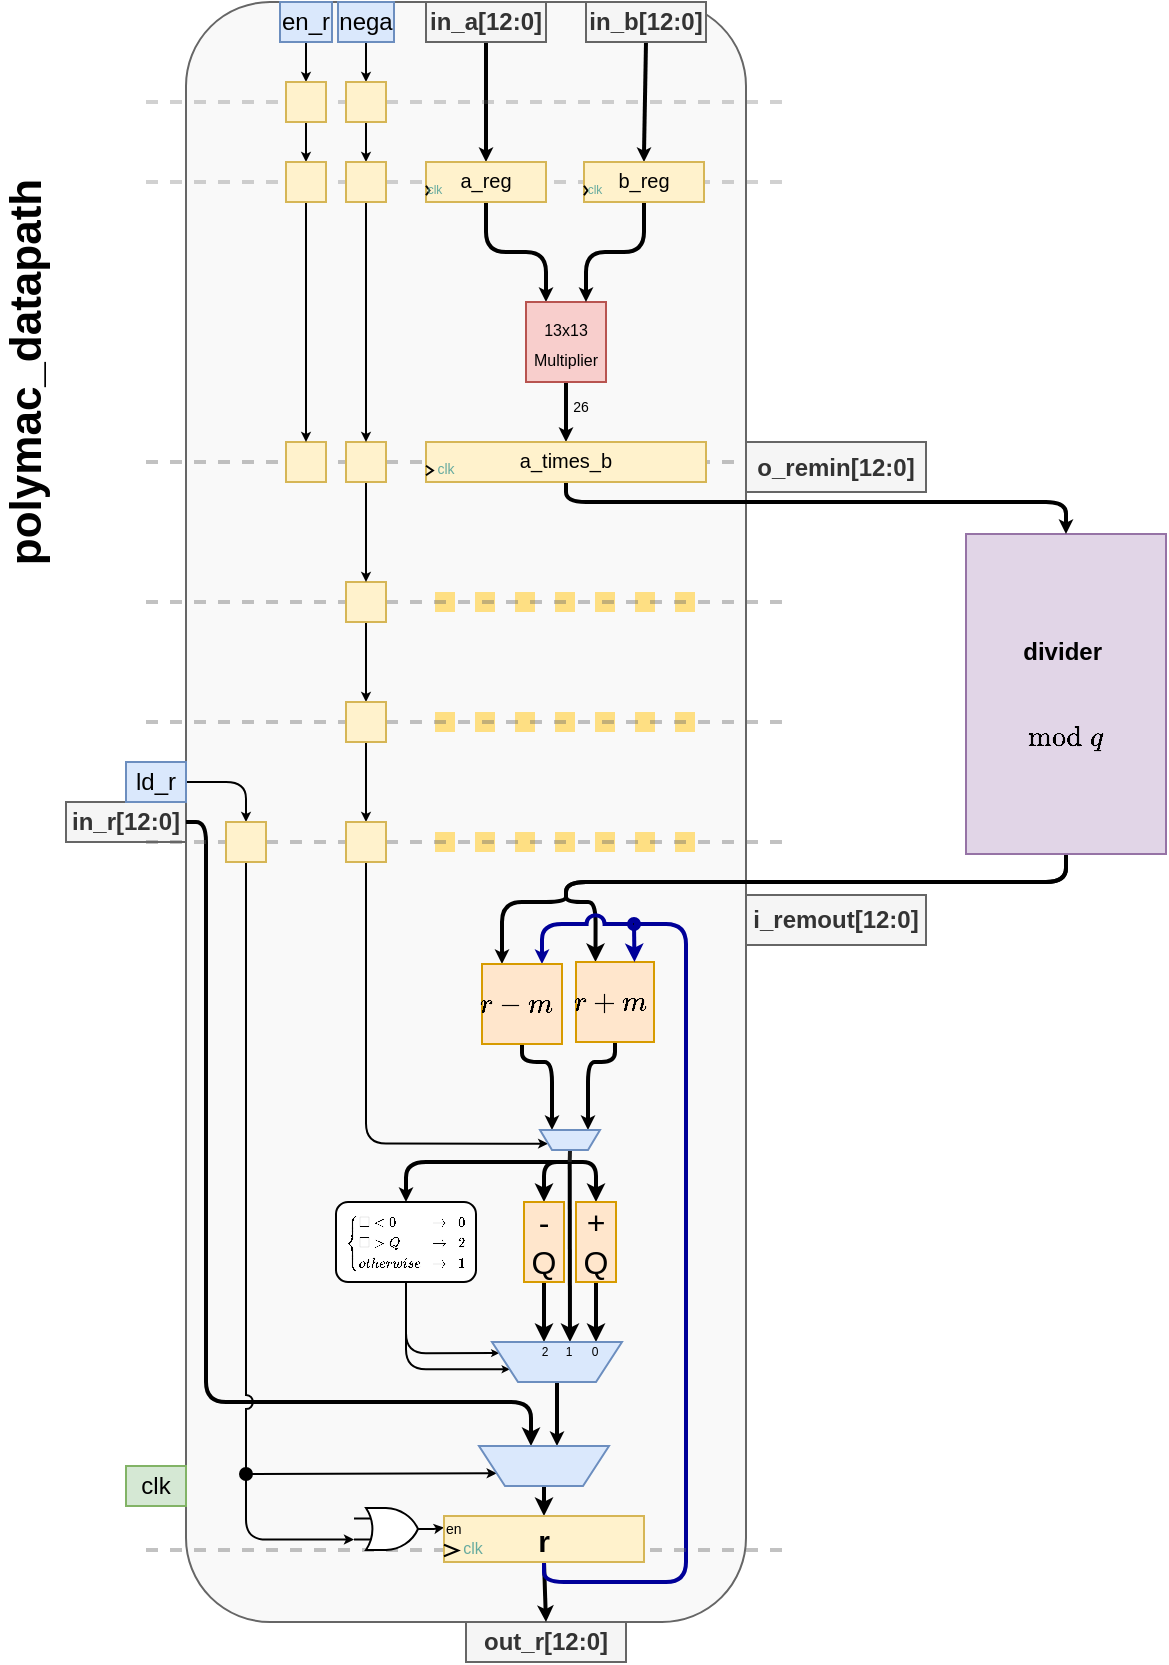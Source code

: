 <mxfile version="10.6.0" type="device"><diagram id="zZoQ56t0MNHUJzNMoDp7" name="polymac_datapath"><mxGraphModel dx="898" dy="662" grid="1" gridSize="10" guides="1" tooltips="1" connect="1" arrows="1" fold="1" page="1" pageScale="1" pageWidth="1100" pageHeight="850" math="1" shadow="0"><root><mxCell id="0"/><mxCell id="1" parent="0"/><mxCell id="XJBA2KXWRoDPnE8QzPGM-3" value="" style="rounded=1;whiteSpace=wrap;html=1;shadow=0;fillColor=#F9F9F9;strokeColor=#666666;fontColor=#333333;strokeWidth=1;" parent="1" vertex="1"><mxGeometry x="320" y="10" width="280" height="810" as="geometry"/></mxCell><mxCell id="vMn8iz3g44w8mDl0HvjN-6" style="edgeStyle=orthogonalEdgeStyle;rounded=1;html=1;entryX=0.25;entryY=0;jettySize=auto;orthogonalLoop=1;entryDx=0;entryDy=0;exitX=0.5;exitY=1;exitDx=0;exitDy=0;strokeWidth=2;fontSize=8;endFill=1;endSize=1;" parent="1" source="H5a7dZMmuyQ48snroP5S-27" target="5xUaOffb-4kkw9Q_egMu-17" edge="1"><mxGeometry relative="1" as="geometry"><mxPoint x="348.143" y="209.714" as="targetPoint"/><mxPoint x="444.056" y="114.5" as="sourcePoint"/></mxGeometry></mxCell><mxCell id="FrIxMuNbdE-NbTG9o1de-1" style="edgeStyle=orthogonalEdgeStyle;rounded=1;html=1;jettySize=auto;orthogonalLoop=1;entryX=0.5;entryY=0;exitX=0.5;exitY=1;exitDx=0;exitDy=0;strokeWidth=2;endSize=1;entryDx=0;entryDy=0;fontSize=8;endFill=1;" parent="1" source="5xUaOffb-4kkw9Q_egMu-17" target="YrlbjsNWciImdUwcWDQK-2" edge="1"><mxGeometry relative="1" as="geometry"><mxPoint x="565" y="230" as="targetPoint"/><mxPoint x="560" y="170" as="sourcePoint"/></mxGeometry></mxCell><mxCell id="XJBA2KXWRoDPnE8QzPGM-22" value="&lt;font style=&quot;font-size: 7px&quot;&gt;26&lt;/font&gt;" style="text;html=1;resizable=0;points=[];align=center;verticalAlign=middle;labelBackgroundColor=none;fontSize=13;" parent="FrIxMuNbdE-NbTG9o1de-1" vertex="1" connectable="0"><mxGeometry x="-0.111" y="-1" relative="1" as="geometry"><mxPoint x="8" y="-3.5" as="offset"/></mxGeometry></mxCell><mxCell id="FrIxMuNbdE-NbTG9o1de-4" style="edgeStyle=orthogonalEdgeStyle;rounded=1;html=1;exitX=0.5;exitY=1;jettySize=auto;orthogonalLoop=1;entryX=0;entryY=0.75;entryDx=0;entryDy=0;strokeWidth=2;endSize=3;startSize=3;" parent="1" source="FrIxMuNbdE-NbTG9o1de-2" target="FrIxMuNbdE-NbTG9o1de-21" edge="1"><mxGeometry relative="1" as="geometry"><mxPoint x="480" y="510" as="targetPoint"/><Array as="points"><mxPoint x="760" y="450"/><mxPoint x="510" y="450"/><mxPoint x="510" y="460"/><mxPoint x="525" y="460"/></Array></mxGeometry></mxCell><mxCell id="H5a7dZMmuyQ48snroP5S-164" style="edgeStyle=orthogonalEdgeStyle;jumpStyle=arc;jumpSize=7;html=1;exitX=0.5;exitY=1;exitDx=0;exitDy=0;entryX=0;entryY=0.75;entryDx=0;entryDy=0;endArrow=classic;endFill=1;endSize=1;jettySize=auto;orthogonalLoop=1;strokeColor=#000000;strokeWidth=2;fontSize=8;" parent="1" source="FrIxMuNbdE-NbTG9o1de-2" target="H5a7dZMmuyQ48snroP5S-160" edge="1"><mxGeometry relative="1" as="geometry"><Array as="points"><mxPoint x="760" y="450"/><mxPoint x="510" y="450"/><mxPoint x="510" y="460"/><mxPoint x="478" y="460"/></Array></mxGeometry></mxCell><mxCell id="FrIxMuNbdE-NbTG9o1de-2" value="&lt;b&gt;divider&lt;/b&gt;&amp;nbsp;&lt;br&gt;&lt;br&gt;&lt;br&gt;`mod q`&lt;br&gt;" style="rounded=0;whiteSpace=wrap;html=1;fillColor=#e1d5e7;strokeColor=#9673a6;" parent="1" vertex="1"><mxGeometry x="710" y="276" width="100" height="160" as="geometry"/></mxCell><mxCell id="FrIxMuNbdE-NbTG9o1de-34" style="edgeStyle=orthogonalEdgeStyle;rounded=1;html=1;exitX=1;exitY=0.5;jettySize=auto;orthogonalLoop=1;exitDx=0;exitDy=-5;entryX=0.5;entryY=0;entryDx=0;entryDy=0;endSize=3;strokeWidth=2;exitPerimeter=0;" parent="1" target="5xUaOffb-4kkw9Q_egMu-24" edge="1"><mxGeometry relative="1" as="geometry"><Array as="points"><mxPoint x="525" y="590"/></Array><mxPoint x="530" y="527.833" as="targetPoint"/><mxPoint x="511.857" y="590" as="sourcePoint"/></mxGeometry></mxCell><mxCell id="5xUaOffb-4kkw9Q_egMu-25" style="edgeStyle=orthogonalEdgeStyle;rounded=1;html=1;entryX=0.5;entryY=0;entryDx=0;entryDy=0;jettySize=auto;orthogonalLoop=1;endSize=3;strokeWidth=2;exitX=1;exitY=0.5;exitDx=0;exitDy=-5;exitPerimeter=0;" parent="1" target="5xUaOffb-4kkw9Q_egMu-23" edge="1"><mxGeometry relative="1" as="geometry"><Array as="points"><mxPoint x="499" y="590"/></Array><mxPoint x="511.857" y="590" as="sourcePoint"/></mxGeometry></mxCell><mxCell id="5xUaOffb-4kkw9Q_egMu-26" style="edgeStyle=orthogonalEdgeStyle;html=1;jettySize=auto;orthogonalLoop=1;entryX=0.4;entryY=1;entryDx=0;entryDy=0;strokeWidth=2;endSize=3;startSize=3;exitX=1;exitY=0.5;exitDx=0;exitDy=-5;exitPerimeter=0;" parent="1" target="pE2-3-OkaKy2_Ii894yQ-2" edge="1"><mxGeometry relative="1" as="geometry"><mxPoint x="485.571" y="675.143" as="targetPoint"/><Array as="points"><mxPoint x="512" y="590"/></Array><mxPoint x="511.857" y="590" as="sourcePoint"/></mxGeometry></mxCell><mxCell id="H5a7dZMmuyQ48snroP5S-166" style="edgeStyle=orthogonalEdgeStyle;jumpStyle=arc;jumpSize=7;html=1;exitX=1;exitY=0.5;exitDx=0;exitDy=0;entryX=0.2;entryY=1;entryDx=0;entryDy=0;endArrow=classic;endFill=1;endSize=1;jettySize=auto;orthogonalLoop=1;strokeColor=#000000;strokeWidth=2;fontSize=8;" parent="1" source="FrIxMuNbdE-NbTG9o1de-21" target="pE2-3-OkaKy2_Ii894yQ-9" edge="1"><mxGeometry relative="1" as="geometry"><mxPoint x="517.571" y="562.571" as="targetPoint"/><Array as="points"><mxPoint x="535" y="540"/><mxPoint x="521" y="540"/></Array></mxGeometry></mxCell><mxCell id="FrIxMuNbdE-NbTG9o1de-21" value="&lt;div style=&quot;text-align: center&quot;&gt;&lt;font style=&quot;font-size: 12px&quot;&gt;`r+m`&lt;/font&gt;&lt;/div&gt;" style="whiteSpace=wrap;html=1;fontSize=10;align=center;points=[[1,0.5],[0.5,0],[0.5,1],[0,0.25],[0,0.75],[0,0.75]];verticalAlign=middle;spacingRight=1;spacingBottom=2;direction=south;fillColor=#ffe6cc;strokeColor=#d79b00;spacingTop=1;spacingLeft=-3;" parent="1" vertex="1"><mxGeometry x="515" y="490" width="39" height="40" as="geometry"/></mxCell><mxCell id="FrIxMuNbdE-NbTG9o1de-31" style="edgeStyle=orthogonalEdgeStyle;rounded=1;html=1;jettySize=auto;orthogonalLoop=1;entryX=0;entryY=0.25;entryDx=0;entryDy=0;strokeWidth=2;endSize=3;startSize=3;exitX=0.5;exitY=0.5;exitDx=0;exitDy=0;strokeColor=#000099;" parent="1" source="H5a7dZMmuyQ48snroP5S-172" target="FrIxMuNbdE-NbTG9o1de-21" edge="1"><mxGeometry relative="1" as="geometry"><Array as="points"/><mxPoint x="580" y="500" as="targetPoint"/><mxPoint x="570" y="474" as="sourcePoint"/></mxGeometry></mxCell><mxCell id="5xUaOffb-4kkw9Q_egMu-17" value="&lt;font style=&quot;font-size: 8px&quot;&gt;13x13&lt;br&gt;Multiplier&lt;/font&gt;&lt;br&gt;" style="whiteSpace=wrap;html=1;aspect=fixed;fillColor=#f8cecc;strokeColor=#b85450;" parent="1" vertex="1"><mxGeometry x="490" y="160" width="40" height="40" as="geometry"/></mxCell><mxCell id="5xUaOffb-4kkw9Q_egMu-29" style="edgeStyle=orthogonalEdgeStyle;html=1;entryX=0.6;entryY=1;entryDx=0;entryDy=0;jettySize=auto;orthogonalLoop=1;strokeWidth=2;endSize=3;startSize=3;exitX=0.5;exitY=1;exitDx=0;exitDy=0;" parent="1" source="5xUaOffb-4kkw9Q_egMu-23" target="pE2-3-OkaKy2_Ii894yQ-2" edge="1"><mxGeometry relative="1" as="geometry"><mxPoint x="497" y="620" as="sourcePoint"/><mxPoint x="499.286" y="675.143" as="targetPoint"/></mxGeometry></mxCell><mxCell id="5xUaOffb-4kkw9Q_egMu-23" value="&lt;font style=&quot;font-size: 16px&quot;&gt;&lt;font style=&quot;font-size: 16px&quot;&gt;-&lt;/font&gt;&lt;font style=&quot;font-size: 16px&quot;&gt; &lt;/font&gt;&lt;font style=&quot;font-size: 16px&quot;&gt;Q&lt;/font&gt;&lt;/font&gt;" style="rounded=0;whiteSpace=wrap;html=1;strokeWidth=1;fillColor=#ffe6cc;strokeColor=#d79b00;" parent="1" vertex="1"><mxGeometry x="489" y="610" width="20" height="40" as="geometry"/></mxCell><mxCell id="5xUaOffb-4kkw9Q_egMu-28" style="edgeStyle=orthogonalEdgeStyle;html=1;jettySize=auto;orthogonalLoop=1;strokeWidth=2;exitX=0.5;exitY=1;exitDx=0;exitDy=0;endSize=3;startSize=3;entryX=0.2;entryY=1;entryDx=0;entryDy=0;" parent="1" source="5xUaOffb-4kkw9Q_egMu-24" target="pE2-3-OkaKy2_Ii894yQ-2" edge="1"><mxGeometry relative="1" as="geometry"><Array as="points"/><mxPoint x="526.143" y="675.143" as="targetPoint"/></mxGeometry></mxCell><mxCell id="5xUaOffb-4kkw9Q_egMu-24" value="&lt;font style=&quot;font-size: 16px&quot;&gt;&lt;span&gt;+&lt;/span&gt;&lt;br&gt;&lt;font style=&quot;font-size: 16px&quot;&gt;Q&lt;/font&gt;&lt;/font&gt;" style="rounded=0;whiteSpace=wrap;html=1;strokeWidth=1;fillColor=#ffe6cc;strokeColor=#d79b00;" parent="1" vertex="1"><mxGeometry x="515" y="610" width="20" height="40" as="geometry"/></mxCell><mxCell id="5xUaOffb-4kkw9Q_egMu-38" style="edgeStyle=orthogonalEdgeStyle;html=1;exitX=0.5;exitY=0;exitDx=0;exitDy=0;jettySize=auto;orthogonalLoop=1;entryX=0.5;entryY=0;entryDx=0;entryDy=0;strokeWidth=2;endSize=3;startSize=3;" parent="1" source="pE2-3-OkaKy2_Ii894yQ-1" target="FrIxMuNbdE-NbTG9o1de-24" edge="1"><mxGeometry relative="1" as="geometry"><mxPoint x="480" y="690" as="targetPoint"/><mxPoint x="500" y="756" as="sourcePoint"/></mxGeometry></mxCell><mxCell id="H5a7dZMmuyQ48snroP5S-169" style="edgeStyle=orthogonalEdgeStyle;jumpStyle=arc;jumpSize=7;html=1;exitX=0.5;exitY=0;exitDx=0;exitDy=0;entryX=0.4;entryY=1;entryDx=0;entryDy=0;endArrow=classic;endFill=1;endSize=1;jettySize=auto;orthogonalLoop=1;strokeColor=#000000;strokeWidth=2;fontSize=8;" parent="1" source="pE2-3-OkaKy2_Ii894yQ-2" target="pE2-3-OkaKy2_Ii894yQ-1" edge="1"><mxGeometry relative="1" as="geometry"><mxPoint x="506.143" y="704.857" as="sourcePoint"/><mxPoint x="506" y="726" as="targetPoint"/></mxGeometry></mxCell><mxCell id="H5a7dZMmuyQ48snroP5S-31" style="edgeStyle=orthogonalEdgeStyle;jumpStyle=arc;jumpSize=7;html=1;exitX=0.5;exitY=1;exitDx=0;exitDy=0;entryX=0.5;entryY=0;entryDx=0;entryDy=0;endSize=1;jettySize=auto;orthogonalLoop=1;strokeWidth=2;fontSize=8;endFill=1;" parent="1" source="XJBA2KXWRoDPnE8QzPGM-4" target="H5a7dZMmuyQ48snroP5S-27" edge="1"><mxGeometry relative="1" as="geometry"/></mxCell><mxCell id="XJBA2KXWRoDPnE8QzPGM-4" value="&lt;b&gt;in_a[12:0]&lt;/b&gt;" style="text;html=1;strokeColor=#666666;fillColor=#f5f5f5;align=center;verticalAlign=middle;whiteSpace=wrap;rounded=0;shadow=0;fontColor=#333333;" parent="1" vertex="1"><mxGeometry x="440" y="10" width="60" height="20" as="geometry"/></mxCell><mxCell id="H5a7dZMmuyQ48snroP5S-30" style="edgeStyle=orthogonalEdgeStyle;jumpStyle=arc;jumpSize=7;html=1;exitX=0.5;exitY=1;exitDx=0;exitDy=0;entryX=0.5;entryY=0;entryDx=0;entryDy=0;endSize=1;jettySize=auto;orthogonalLoop=1;strokeWidth=2;fontSize=8;endFill=1;" parent="1" source="XJBA2KXWRoDPnE8QzPGM-5" target="H5a7dZMmuyQ48snroP5S-23" edge="1"><mxGeometry relative="1" as="geometry"/></mxCell><mxCell id="XJBA2KXWRoDPnE8QzPGM-5" value="&lt;b&gt;in_b[12:0]&lt;/b&gt;" style="text;html=1;strokeColor=#666666;fillColor=#f5f5f5;align=center;verticalAlign=middle;whiteSpace=wrap;rounded=0;shadow=0;fontColor=#333333;" parent="1" vertex="1"><mxGeometry x="520" y="10" width="60" height="20" as="geometry"/></mxCell><mxCell id="XJBA2KXWRoDPnE8QzPGM-6" value="&lt;b&gt;in_r[12:0]&lt;/b&gt;" style="text;html=1;strokeColor=#666666;fillColor=#f5f5f5;align=center;verticalAlign=middle;whiteSpace=wrap;rounded=0;shadow=0;fontColor=#333333;" parent="1" vertex="1"><mxGeometry x="260" y="410" width="60" height="20" as="geometry"/></mxCell><mxCell id="XJBA2KXWRoDPnE8QzPGM-7" style="edgeStyle=orthogonalEdgeStyle;rounded=1;jumpSize=1;html=1;exitX=1;exitY=0.5;exitDx=0;exitDy=0;entryX=0.6;entryY=1;entryDx=0;entryDy=0;startSize=3;endArrow=classic;endFill=1;endSize=3;jettySize=auto;orthogonalLoop=1;strokeWidth=2;" parent="1" source="XJBA2KXWRoDPnE8QzPGM-6" target="pE2-3-OkaKy2_Ii894yQ-1" edge="1"><mxGeometry relative="1" as="geometry"><Array as="points"><mxPoint x="330" y="420"/><mxPoint x="330" y="710"/><mxPoint x="493" y="710"/></Array><mxPoint x="494" y="726" as="targetPoint"/></mxGeometry></mxCell><mxCell id="XJBA2KXWRoDPnE8QzPGM-12" value="&lt;b&gt;out_r[12:0]&lt;/b&gt;" style="text;html=1;strokeColor=#666666;fillColor=#f5f5f5;align=center;verticalAlign=middle;whiteSpace=wrap;rounded=0;shadow=0;fontColor=#333333;" parent="1" vertex="1"><mxGeometry x="460" y="820" width="80" height="20" as="geometry"/></mxCell><mxCell id="XJBA2KXWRoDPnE8QzPGM-13" value="&lt;b&gt;&lt;font style=&quot;font-size: 22px&quot;&gt;polymac_datapath&lt;/font&gt;&lt;/b&gt;" style="text;html=1;strokeColor=none;fillColor=none;align=center;verticalAlign=middle;whiteSpace=wrap;rounded=0;shadow=0;direction=north;horizontal=0;" parent="1" vertex="1"><mxGeometry x="230" y="101" width="20" height="189" as="geometry"/></mxCell><mxCell id="H5a7dZMmuyQ48snroP5S-142" style="edgeStyle=orthogonalEdgeStyle;jumpStyle=arc;jumpSize=7;html=1;exitX=1;exitY=0.5;exitDx=0;exitDy=0;entryX=0.5;entryY=0;entryDx=0;entryDy=0;endSize=2;jettySize=auto;orthogonalLoop=1;strokeColor=#000000;strokeWidth=1;" parent="1" source="XJBA2KXWRoDPnE8QzPGM-15" target="H5a7dZMmuyQ48snroP5S-141" edge="1"><mxGeometry relative="1" as="geometry"/></mxCell><mxCell id="XJBA2KXWRoDPnE8QzPGM-15" value="ld_r" style="text;html=1;strokeColor=#6c8ebf;fillColor=#dae8fc;align=center;verticalAlign=middle;whiteSpace=wrap;rounded=0;shadow=0;" parent="1" vertex="1"><mxGeometry x="290" y="390" width="30" height="20" as="geometry"/></mxCell><mxCell id="H5a7dZMmuyQ48snroP5S-140" style="edgeStyle=orthogonalEdgeStyle;jumpStyle=arc;jumpSize=7;html=1;exitX=0.5;exitY=1;exitDx=0;exitDy=0;endSize=2;jettySize=auto;orthogonalLoop=1;strokeColor=#000000;strokeWidth=1;entryX=0.5;entryY=0;entryDx=0;entryDy=0;" parent="1" source="XJBA2KXWRoDPnE8QzPGM-20" target="H5a7dZMmuyQ48snroP5S-118" edge="1"><mxGeometry relative="1" as="geometry"><Array as="points"/></mxGeometry></mxCell><mxCell id="XJBA2KXWRoDPnE8QzPGM-20" value="nega" style="text;html=1;strokeColor=#6c8ebf;fillColor=#dae8fc;align=center;verticalAlign=middle;whiteSpace=wrap;rounded=0;shadow=0;" parent="1" vertex="1"><mxGeometry x="396" y="10" width="28" height="20" as="geometry"/></mxCell><mxCell id="YrlbjsNWciImdUwcWDQK-6" style="edgeStyle=orthogonalEdgeStyle;rounded=1;jumpSize=1;html=1;exitX=0.5;exitY=1;exitDx=0;exitDy=0;entryX=0.5;entryY=0;entryDx=0;entryDy=0;endArrow=classic;endSize=1;jettySize=auto;orthogonalLoop=1;strokeWidth=2;fontSize=8;endFill=1;" parent="1" source="YrlbjsNWciImdUwcWDQK-2" target="FrIxMuNbdE-NbTG9o1de-2" edge="1"><mxGeometry relative="1" as="geometry"><Array as="points"><mxPoint x="510" y="260"/><mxPoint x="760" y="260"/></Array></mxGeometry></mxCell><mxCell id="vMn8iz3g44w8mDl0HvjN-5" style="edgeStyle=orthogonalEdgeStyle;rounded=1;html=1;entryX=0.75;entryY=0;jettySize=auto;orthogonalLoop=1;entryDx=0;entryDy=0;strokeWidth=2;exitX=0.5;exitY=1;exitDx=0;exitDy=0;fontSize=8;endFill=1;endSize=1;" parent="1" source="H5a7dZMmuyQ48snroP5S-23" target="5xUaOffb-4kkw9Q_egMu-17" edge="1"><mxGeometry relative="1" as="geometry"><mxPoint x="372.429" y="209.714" as="targetPoint"/><mxPoint x="537.111" y="109.222" as="sourcePoint"/></mxGeometry></mxCell><mxCell id="H5a7dZMmuyQ48snroP5S-32" value="" style="endArrow=none;html=1;strokeWidth=10;dashed=1;dashPattern=1 1;fillColor=#fff2cc;strokeColor=#FFD966;opacity=80;" parent="1" edge="1"><mxGeometry width="50" height="50" relative="1" as="geometry"><mxPoint x="444.5" y="310" as="sourcePoint"/><mxPoint x="581.5" y="310" as="targetPoint"/></mxGeometry></mxCell><mxCell id="H5a7dZMmuyQ48snroP5S-33" value="" style="endArrow=none;html=1;strokeWidth=10;dashed=1;dashPattern=1 1;fillColor=#fff2cc;strokeColor=#FFD966;opacity=80;" parent="1" edge="1"><mxGeometry width="50" height="50" relative="1" as="geometry"><mxPoint x="444.5" y="370" as="sourcePoint"/><mxPoint x="581.5" y="370" as="targetPoint"/></mxGeometry></mxCell><mxCell id="H5a7dZMmuyQ48snroP5S-35" value="" style="endArrow=none;html=1;strokeWidth=10;dashed=1;dashPattern=1 1;fillColor=#fff2cc;strokeColor=#FFD966;opacity=80;" parent="1" edge="1"><mxGeometry width="50" height="50" relative="1" as="geometry"><mxPoint x="444.5" y="430" as="sourcePoint"/><mxPoint x="581.5" y="430" as="targetPoint"/></mxGeometry></mxCell><mxCell id="H5a7dZMmuyQ48snroP5S-36" value="" style="endArrow=none;html=1;dashed=1;strokeColor=#666666;strokeWidth=2;opacity=40;" parent="1" edge="1"><mxGeometry width="50" height="50" relative="1" as="geometry"><mxPoint x="300" y="310" as="sourcePoint"/><mxPoint x="620" y="310" as="targetPoint"/></mxGeometry></mxCell><mxCell id="H5a7dZMmuyQ48snroP5S-39" value="" style="endArrow=none;html=1;dashed=1;strokeColor=#666666;strokeWidth=2;opacity=30;" parent="1" edge="1"><mxGeometry width="50" height="50" relative="1" as="geometry"><mxPoint x="300" y="100" as="sourcePoint"/><mxPoint x="620" y="100" as="targetPoint"/></mxGeometry></mxCell><mxCell id="H5a7dZMmuyQ48snroP5S-40" value="" style="endArrow=none;html=1;dashed=1;strokeColor=#666666;strokeWidth=2;opacity=40;" parent="1" edge="1"><mxGeometry width="50" height="50" relative="1" as="geometry"><mxPoint x="300" y="240" as="sourcePoint"/><mxPoint x="620" y="240" as="targetPoint"/></mxGeometry></mxCell><mxCell id="H5a7dZMmuyQ48snroP5S-26" value="" style="group;align=center;" parent="1" vertex="1" connectable="0"><mxGeometry x="440" y="90" width="60" height="20" as="geometry"/></mxCell><mxCell id="H5a7dZMmuyQ48snroP5S-27" value="&lt;font style=&quot;font-size: 10px&quot;&gt;a_reg&lt;/font&gt;&lt;br&gt;&lt;div style=&quot;text-align: center&quot;&gt;&lt;/div&gt;" style="rounded=0;whiteSpace=wrap;html=1;strokeWidth=1;fillColor=#fff2cc;align=center;strokeColor=#d6b656;spacingBottom=2;" parent="H5a7dZMmuyQ48snroP5S-26" vertex="1"><mxGeometry width="60" height="20" as="geometry"/></mxCell><mxCell id="H5a7dZMmuyQ48snroP5S-28" style="jumpStyle=sharp;jumpSize=5;html=1;exitX=0;exitY=0.25;startSize=2;endArrow=none;endFill=0;endSize=2;jettySize=auto;orthogonalLoop=1;strokeWidth=1;rounded=0;entryX=0;entryY=0.5;" parent="H5a7dZMmuyQ48snroP5S-26" edge="1"><mxGeometry relative="1" as="geometry"><mxPoint y="11.875" as="sourcePoint"/><mxPoint y="16.625" as="targetPoint"/><Array as="points"><mxPoint x="1.728" y="14.25"/></Array></mxGeometry></mxCell><mxCell id="H5a7dZMmuyQ48snroP5S-29" value="&lt;font color=&quot;#67ab9f&quot; style=&quot;font-size: 6px&quot;&gt;clk&lt;/font&gt;" style="text;html=1;strokeColor=none;fillColor=none;align=center;verticalAlign=middle;whiteSpace=wrap;rounded=0;spacingBottom=1;" parent="H5a7dZMmuyQ48snroP5S-26" vertex="1"><mxGeometry x="2.277" y="9.45" width="4.797" height="6.175" as="geometry"/></mxCell><mxCell id="H5a7dZMmuyQ48snroP5S-41" value="" style="endArrow=none;html=1;dashed=1;strokeColor=#666666;strokeWidth=2;opacity=40;" parent="1" edge="1"><mxGeometry width="50" height="50" relative="1" as="geometry"><mxPoint x="300" y="370" as="sourcePoint"/><mxPoint x="620" y="370" as="targetPoint"/></mxGeometry></mxCell><mxCell id="H5a7dZMmuyQ48snroP5S-43" value="" style="endArrow=none;html=1;dashed=1;strokeColor=#666666;strokeWidth=2;opacity=40;" parent="1" edge="1"><mxGeometry width="50" height="50" relative="1" as="geometry"><mxPoint x="300" y="430" as="sourcePoint"/><mxPoint x="620" y="430" as="targetPoint"/></mxGeometry></mxCell><mxCell id="H5a7dZMmuyQ48snroP5S-45" value="" style="group" parent="1" vertex="1" connectable="0"><mxGeometry x="440" y="230" width="140" height="20" as="geometry"/></mxCell><mxCell id="YrlbjsNWciImdUwcWDQK-2" value="&lt;font style=&quot;font-size: 10px&quot;&gt;a_times_b&lt;/font&gt;&lt;br&gt;&lt;div style=&quot;text-align: center&quot;&gt;&lt;/div&gt;" style="rounded=0;whiteSpace=wrap;html=1;strokeWidth=1;fillColor=#fff2cc;align=center;strokeColor=#d6b656;spacingBottom=2;" parent="H5a7dZMmuyQ48snroP5S-45" vertex="1"><mxGeometry width="140" height="20" as="geometry"/></mxCell><mxCell id="YrlbjsNWciImdUwcWDQK-3" style="jumpStyle=sharp;jumpSize=5;html=1;exitX=0;exitY=0.25;startSize=2;endArrow=none;endFill=0;endSize=2;jettySize=auto;orthogonalLoop=1;strokeWidth=1;rounded=0;entryX=0;entryY=0.5;" parent="H5a7dZMmuyQ48snroP5S-45" edge="1"><mxGeometry relative="1" as="geometry"><mxPoint y="11.875" as="sourcePoint"/><mxPoint y="16.625" as="targetPoint"/><Array as="points"><mxPoint x="3.456" y="14.25"/></Array></mxGeometry></mxCell><mxCell id="YrlbjsNWciImdUwcWDQK-4" value="&lt;font color=&quot;#67ab9f&quot; style=&quot;font-size: 7px&quot;&gt;clk&lt;/font&gt;" style="text;html=1;strokeColor=none;fillColor=none;align=center;verticalAlign=middle;whiteSpace=wrap;rounded=0;spacingBottom=1;" parent="H5a7dZMmuyQ48snroP5S-45" vertex="1"><mxGeometry x="4.553" y="9.45" width="9.593" height="6.175" as="geometry"/></mxCell><mxCell id="H5a7dZMmuyQ48snroP5S-48" value="" style="group" parent="1" vertex="1" connectable="0"><mxGeometry x="519" y="90" width="60" height="20" as="geometry"/></mxCell><mxCell id="H5a7dZMmuyQ48snroP5S-23" value="&lt;span style=&quot;font-size: 10px&quot;&gt;b_reg&lt;/span&gt;&lt;br&gt;&lt;div style=&quot;text-align: center&quot;&gt;&lt;/div&gt;" style="rounded=0;whiteSpace=wrap;html=1;strokeWidth=1;fillColor=#fff2cc;align=center;strokeColor=#d6b656;spacingBottom=2;" parent="H5a7dZMmuyQ48snroP5S-48" vertex="1"><mxGeometry width="60" height="20" as="geometry"/></mxCell><mxCell id="H5a7dZMmuyQ48snroP5S-24" style="jumpStyle=sharp;jumpSize=5;html=1;exitX=0;exitY=0.25;startSize=2;endArrow=none;endFill=0;endSize=2;jettySize=auto;orthogonalLoop=1;strokeWidth=1;rounded=0;entryX=0;entryY=0.5;" parent="H5a7dZMmuyQ48snroP5S-48" edge="1"><mxGeometry relative="1" as="geometry"><mxPoint y="11.875" as="sourcePoint"/><mxPoint y="16.625" as="targetPoint"/><Array as="points"><mxPoint x="1.728" y="14.25"/></Array></mxGeometry></mxCell><mxCell id="H5a7dZMmuyQ48snroP5S-25" value="&lt;font color=&quot;#67ab9f&quot; style=&quot;font-size: 6px&quot;&gt;clk&lt;/font&gt;" style="text;html=1;strokeColor=none;fillColor=none;align=center;verticalAlign=middle;whiteSpace=wrap;rounded=0;spacingBottom=1;" parent="H5a7dZMmuyQ48snroP5S-48" vertex="1"><mxGeometry x="3.277" y="9.45" width="4.797" height="6.175" as="geometry"/></mxCell><mxCell id="H5a7dZMmuyQ48snroP5S-139" style="edgeStyle=orthogonalEdgeStyle;jumpStyle=arc;jumpSize=7;html=1;exitX=0.5;exitY=1;exitDx=0;exitDy=0;entryX=0.5;entryY=0;entryDx=0;entryDy=0;endSize=2;jettySize=auto;orthogonalLoop=1;strokeColor=#000000;strokeWidth=1;" parent="1" source="H5a7dZMmuyQ48snroP5S-55" target="H5a7dZMmuyQ48snroP5S-115" edge="1"><mxGeometry relative="1" as="geometry"/></mxCell><mxCell id="H5a7dZMmuyQ48snroP5S-55" value="en_r" style="text;html=1;strokeColor=#6c8ebf;fillColor=#dae8fc;align=center;verticalAlign=middle;whiteSpace=wrap;rounded=0;shadow=0;" parent="1" vertex="1"><mxGeometry x="367" y="10" width="26" height="20" as="geometry"/></mxCell><mxCell id="H5a7dZMmuyQ48snroP5S-127" style="edgeStyle=orthogonalEdgeStyle;jumpStyle=arc;jumpSize=7;html=1;exitX=0.5;exitY=1;exitDx=0;exitDy=0;entryX=0.5;entryY=0;entryDx=0;entryDy=0;endSize=2;jettySize=auto;orthogonalLoop=1;strokeColor=#000000;strokeWidth=1;" parent="1" source="H5a7dZMmuyQ48snroP5S-111" target="H5a7dZMmuyQ48snroP5S-112" edge="1"><mxGeometry relative="1" as="geometry"/></mxCell><mxCell id="H5a7dZMmuyQ48snroP5S-111" value="&lt;br&gt;&lt;div style=&quot;text-align: center&quot;&gt;&lt;/div&gt;" style="rounded=0;whiteSpace=wrap;html=1;strokeWidth=1;fillColor=#fff2cc;align=center;strokeColor=#d6b656;spacingBottom=2;" parent="1" vertex="1"><mxGeometry x="400" y="300" width="20" height="20" as="geometry"/></mxCell><mxCell id="H5a7dZMmuyQ48snroP5S-128" style="edgeStyle=orthogonalEdgeStyle;jumpStyle=arc;jumpSize=7;html=1;exitX=0.5;exitY=1;exitDx=0;exitDy=0;entryX=0.5;entryY=0;entryDx=0;entryDy=0;endSize=2;jettySize=auto;orthogonalLoop=1;strokeColor=#000000;strokeWidth=1;" parent="1" source="H5a7dZMmuyQ48snroP5S-112" target="H5a7dZMmuyQ48snroP5S-114" edge="1"><mxGeometry relative="1" as="geometry"><mxPoint x="410" y="380" as="targetPoint"/></mxGeometry></mxCell><mxCell id="H5a7dZMmuyQ48snroP5S-112" value="&lt;br&gt;&lt;div style=&quot;text-align: center&quot;&gt;&lt;/div&gt;" style="rounded=0;whiteSpace=wrap;html=1;strokeWidth=1;fillColor=#fff2cc;align=center;strokeColor=#d6b656;spacingBottom=2;" parent="1" vertex="1"><mxGeometry x="400" y="360" width="20" height="20" as="geometry"/></mxCell><mxCell id="H5a7dZMmuyQ48snroP5S-125" style="edgeStyle=orthogonalEdgeStyle;jumpStyle=none;jumpSize=7;html=1;exitX=0.5;exitY=1;exitDx=0;exitDy=0;entryX=1;entryY=0.25;entryDx=0;entryDy=0;endSize=2;jettySize=auto;orthogonalLoop=1;strokeColor=#000000;strokeWidth=1;" parent="1" source="H5a7dZMmuyQ48snroP5S-114" target="pE2-3-OkaKy2_Ii894yQ-9" edge="1"><mxGeometry relative="1" as="geometry"><mxPoint x="487.286" y="575.143" as="targetPoint"/><Array as="points"><mxPoint x="410" y="581"/></Array></mxGeometry></mxCell><mxCell id="H5a7dZMmuyQ48snroP5S-114" value="&lt;br&gt;&lt;div style=&quot;text-align: center&quot;&gt;&lt;/div&gt;" style="rounded=0;whiteSpace=wrap;html=1;strokeWidth=1;fillColor=#fff2cc;align=center;strokeColor=#d6b656;spacingBottom=2;" parent="1" vertex="1"><mxGeometry x="400" y="420" width="20" height="20" as="geometry"/></mxCell><mxCell id="H5a7dZMmuyQ48snroP5S-126" style="edgeStyle=orthogonalEdgeStyle;jumpStyle=arc;jumpSize=7;html=1;exitX=0.5;exitY=1;exitDx=0;exitDy=0;endSize=2;jettySize=auto;orthogonalLoop=1;strokeColor=#000000;strokeWidth=1;" parent="1" source="H5a7dZMmuyQ48snroP5S-116" target="H5a7dZMmuyQ48snroP5S-111" edge="1"><mxGeometry relative="1" as="geometry"/></mxCell><mxCell id="H5a7dZMmuyQ48snroP5S-116" value="&lt;br&gt;&lt;div style=&quot;text-align: center&quot;&gt;&lt;/div&gt;" style="rounded=0;whiteSpace=wrap;html=1;strokeWidth=1;fillColor=#fff2cc;align=center;strokeColor=#d6b656;spacingBottom=2;" parent="1" vertex="1"><mxGeometry x="400" y="230" width="20" height="20" as="geometry"/></mxCell><mxCell id="H5a7dZMmuyQ48snroP5S-117" value="&lt;br&gt;&lt;div style=&quot;text-align: center&quot;&gt;&lt;/div&gt;" style="rounded=0;whiteSpace=wrap;html=1;strokeWidth=1;fillColor=#fff2cc;align=center;strokeColor=#d6b656;spacingBottom=2;" parent="1" vertex="1"><mxGeometry x="370" y="230" width="20" height="20" as="geometry"/></mxCell><mxCell id="H5a7dZMmuyQ48snroP5S-119" value="" style="endArrow=none;html=1;dashed=1;strokeColor=#666666;strokeWidth=2;opacity=30;" parent="1" edge="1"><mxGeometry width="50" height="50" relative="1" as="geometry"><mxPoint x="300" y="60" as="sourcePoint"/><mxPoint x="620" y="60" as="targetPoint"/></mxGeometry></mxCell><mxCell id="H5a7dZMmuyQ48snroP5S-138" style="edgeStyle=orthogonalEdgeStyle;jumpStyle=arc;jumpSize=7;html=1;exitX=0.5;exitY=1;exitDx=0;exitDy=0;endSize=2;jettySize=auto;orthogonalLoop=1;strokeColor=#000000;strokeWidth=1;" parent="1" source="H5a7dZMmuyQ48snroP5S-115" target="H5a7dZMmuyQ48snroP5S-121" edge="1"><mxGeometry relative="1" as="geometry"/></mxCell><mxCell id="H5a7dZMmuyQ48snroP5S-115" value="&lt;br&gt;&lt;div style=&quot;text-align: center&quot;&gt;&lt;/div&gt;" style="rounded=0;whiteSpace=wrap;html=1;strokeWidth=1;fillColor=#fff2cc;align=center;strokeColor=#d6b656;spacingBottom=2;" parent="1" vertex="1"><mxGeometry x="370" y="50" width="20" height="20" as="geometry"/></mxCell><mxCell id="H5a7dZMmuyQ48snroP5S-137" style="edgeStyle=orthogonalEdgeStyle;jumpStyle=arc;jumpSize=7;html=1;exitX=0.5;exitY=1;exitDx=0;exitDy=0;endSize=2;jettySize=auto;orthogonalLoop=1;strokeColor=#000000;strokeWidth=1;" parent="1" source="H5a7dZMmuyQ48snroP5S-118" target="H5a7dZMmuyQ48snroP5S-120" edge="1"><mxGeometry relative="1" as="geometry"/></mxCell><mxCell id="H5a7dZMmuyQ48snroP5S-118" value="&lt;br&gt;&lt;div style=&quot;text-align: center&quot;&gt;&lt;/div&gt;" style="rounded=0;whiteSpace=wrap;html=1;strokeWidth=1;fillColor=#fff2cc;align=center;strokeColor=#d6b656;spacingBottom=2;" parent="1" vertex="1"><mxGeometry x="400" y="50" width="20" height="20" as="geometry"/></mxCell><mxCell id="H5a7dZMmuyQ48snroP5S-136" style="edgeStyle=orthogonalEdgeStyle;jumpStyle=arc;jumpSize=7;html=1;exitX=0.5;exitY=1;exitDx=0;exitDy=0;endSize=2;jettySize=auto;orthogonalLoop=1;strokeColor=#000000;strokeWidth=1;" parent="1" source="H5a7dZMmuyQ48snroP5S-120" target="H5a7dZMmuyQ48snroP5S-116" edge="1"><mxGeometry relative="1" as="geometry"/></mxCell><mxCell id="H5a7dZMmuyQ48snroP5S-120" value="&lt;br&gt;&lt;div style=&quot;text-align: center&quot;&gt;&lt;/div&gt;" style="rounded=0;whiteSpace=wrap;html=1;strokeWidth=1;fillColor=#fff2cc;align=center;strokeColor=#d6b656;spacingBottom=2;" parent="1" vertex="1"><mxGeometry x="400" y="90" width="20" height="20" as="geometry"/></mxCell><mxCell id="H5a7dZMmuyQ48snroP5S-135" style="edgeStyle=orthogonalEdgeStyle;jumpStyle=arc;jumpSize=7;html=1;exitX=0.5;exitY=1;exitDx=0;exitDy=0;entryX=0.5;entryY=0;entryDx=0;entryDy=0;endSize=2;jettySize=auto;orthogonalLoop=1;strokeColor=#000000;strokeWidth=1;" parent="1" source="H5a7dZMmuyQ48snroP5S-121" target="H5a7dZMmuyQ48snroP5S-117" edge="1"><mxGeometry relative="1" as="geometry"/></mxCell><mxCell id="H5a7dZMmuyQ48snroP5S-121" value="&lt;br&gt;&lt;div style=&quot;text-align: center&quot;&gt;&lt;/div&gt;" style="rounded=0;whiteSpace=wrap;html=1;strokeWidth=1;fillColor=#fff2cc;align=center;strokeColor=#d6b656;spacingBottom=2;" parent="1" vertex="1"><mxGeometry x="370" y="90" width="20" height="20" as="geometry"/></mxCell><mxCell id="H5a7dZMmuyQ48snroP5S-144" style="jumpStyle=arc;jumpSize=7;html=1;exitX=0.5;exitY=1;exitDx=0;exitDy=0;entryX=0.5;entryY=0.5;entryDx=0;entryDy=0;endSize=2;jettySize=auto;orthogonalLoop=1;strokeColor=#000000;strokeWidth=1;endArrow=none;endFill=0;" parent="1" source="H5a7dZMmuyQ48snroP5S-141" target="H5a7dZMmuyQ48snroP5S-150" edge="1"><mxGeometry relative="1" as="geometry"/></mxCell><mxCell id="H5a7dZMmuyQ48snroP5S-141" value="&lt;br&gt;&lt;div style=&quot;text-align: center&quot;&gt;&lt;/div&gt;" style="rounded=0;whiteSpace=wrap;html=1;strokeWidth=1;fillColor=#fff2cc;align=center;strokeColor=#d6b656;spacingBottom=2;" parent="1" vertex="1"><mxGeometry x="340" y="420" width="20" height="20" as="geometry"/></mxCell><mxCell id="H5a7dZMmuyQ48snroP5S-147" style="jumpStyle=arc;jumpSize=7;html=1;exitX=1;exitY=0.5;exitDx=0;exitDy=0;exitPerimeter=0;entryX=0;entryY=0.25;entryDx=0;entryDy=0;endSize=2;jettySize=auto;orthogonalLoop=1;strokeColor=#000000;strokeWidth=1;" parent="1" source="H5a7dZMmuyQ48snroP5S-146" target="FrIxMuNbdE-NbTG9o1de-24" edge="1"><mxGeometry relative="1" as="geometry"/></mxCell><mxCell id="H5a7dZMmuyQ48snroP5S-151" style="edgeStyle=orthogonalEdgeStyle;jumpStyle=arc;jumpSize=7;html=1;exitX=0.5;exitY=0.5;exitDx=0;exitDy=0;entryX=0;entryY=0.75;entryDx=0;entryDy=0;entryPerimeter=0;endSize=2;jettySize=auto;orthogonalLoop=1;strokeColor=#000000;strokeWidth=1;" parent="1" source="H5a7dZMmuyQ48snroP5S-150" target="H5a7dZMmuyQ48snroP5S-146" edge="1"><mxGeometry relative="1" as="geometry"><Array as="points"><mxPoint x="350" y="779"/></Array></mxGeometry></mxCell><mxCell id="H5a7dZMmuyQ48snroP5S-152" style="jumpStyle=arc;jumpSize=7;html=1;exitX=0.5;exitY=0.5;exitDx=0;exitDy=0;entryX=1;entryY=0.25;entryDx=0;entryDy=0;endSize=2;jettySize=auto;orthogonalLoop=1;strokeColor=#000000;strokeWidth=1;" parent="1" source="H5a7dZMmuyQ48snroP5S-150" target="pE2-3-OkaKy2_Ii894yQ-1" edge="1"><mxGeometry relative="1" as="geometry"><mxPoint x="475.2" y="741.2" as="targetPoint"/></mxGeometry></mxCell><mxCell id="H5a7dZMmuyQ48snroP5S-150" value="" style="ellipse;whiteSpace=wrap;html=1;aspect=fixed;rounded=0;strokeWidth=3;fontColor=#5E5E5E;align=right;fillColor=#000000;spacingBottom=1;spacingLeft=1;spacingRight=1;points=[[0.5,0.5]]" parent="1" vertex="1"><mxGeometry x="348" y="744" width="4" height="4" as="geometry"/></mxCell><mxCell id="H5a7dZMmuyQ48snroP5S-153" style="edgeStyle=none;jumpStyle=arc;jumpSize=7;html=1;exitX=0.5;exitY=1;exitDx=0;exitDy=0;endArrow=classic;endFill=1;endSize=2;jettySize=auto;orthogonalLoop=1;strokeColor=#000000;strokeWidth=2;entryX=0.5;entryY=0;entryDx=0;entryDy=0;" parent="1" source="FrIxMuNbdE-NbTG9o1de-24" target="XJBA2KXWRoDPnE8QzPGM-12" edge="1"><mxGeometry relative="1" as="geometry"><mxPoint x="600" y="830" as="targetPoint"/></mxGeometry></mxCell><mxCell id="H5a7dZMmuyQ48snroP5S-154" value="&lt;b&gt;&lt;span&gt;o_remin&lt;/span&gt;[12:0]&lt;/b&gt;" style="text;html=1;strokeColor=#666666;fillColor=#f5f5f5;align=center;verticalAlign=middle;whiteSpace=wrap;rounded=0;shadow=0;fontColor=#333333;" parent="1" vertex="1"><mxGeometry x="600" y="230" width="90" height="25" as="geometry"/></mxCell><mxCell id="H5a7dZMmuyQ48snroP5S-165" style="edgeStyle=orthogonalEdgeStyle;jumpStyle=arc;jumpSize=7;html=1;exitX=0.5;exitY=0.5;exitDx=0;exitDy=0;entryX=0;entryY=0.25;entryDx=0;entryDy=0;endArrow=classic;endFill=1;endSize=1;jettySize=auto;orthogonalLoop=1;strokeColor=#000099;strokeWidth=2;fontSize=8;" parent="1" source="H5a7dZMmuyQ48snroP5S-172" target="H5a7dZMmuyQ48snroP5S-160" edge="1"><mxGeometry relative="1" as="geometry"/></mxCell><mxCell id="H5a7dZMmuyQ48snroP5S-167" style="edgeStyle=orthogonalEdgeStyle;jumpStyle=arc;jumpSize=7;html=1;exitX=1;exitY=0.5;exitDx=0;exitDy=0;entryX=0.8;entryY=1;entryDx=0;entryDy=0;endArrow=classic;endFill=1;endSize=1;jettySize=auto;orthogonalLoop=1;strokeColor=#000000;strokeWidth=2;fontSize=8;" parent="1" source="H5a7dZMmuyQ48snroP5S-160" target="pE2-3-OkaKy2_Ii894yQ-9" edge="1"><mxGeometry relative="1" as="geometry"><mxPoint x="506.143" y="564.286" as="targetPoint"/><Array as="points"><mxPoint x="488" y="540"/><mxPoint x="503" y="540"/></Array></mxGeometry></mxCell><mxCell id="H5a7dZMmuyQ48snroP5S-160" value="&lt;div style=&quot;text-align: center&quot;&gt;&lt;font style=&quot;font-size: 12px&quot;&gt;`r-m`&lt;/font&gt;&lt;/div&gt;" style="whiteSpace=wrap;html=1;fontSize=8;align=center;points=[[1,0.5],[0.5,0],[0.5,1],[0,0.25],[0,0.75],[0,0.75]];verticalAlign=middle;spacingRight=3;spacingBottom=2;direction=south;fillColor=#ffe6cc;strokeColor=#d79b00;spacingTop=1;spacingLeft=-3;" parent="1" vertex="1"><mxGeometry x="468" y="491" width="40" height="40" as="geometry"/></mxCell><mxCell id="H5a7dZMmuyQ48snroP5S-175" style="edgeStyle=orthogonalEdgeStyle;jumpStyle=arc;jumpSize=7;html=1;exitX=1;exitY=0.5;exitDx=0;exitDy=-5;exitPerimeter=0;entryX=0.5;entryY=0;entryDx=0;entryDy=0;endArrow=classic;endFill=1;endSize=1;jettySize=auto;orthogonalLoop=1;strokeColor=#000000;strokeWidth=2;fontSize=8;" parent="1" target="H5a7dZMmuyQ48snroP5S-174" edge="1"><mxGeometry relative="1" as="geometry"><mxPoint x="511.857" y="590" as="sourcePoint"/><Array as="points"><mxPoint x="430" y="590"/></Array></mxGeometry></mxCell><mxCell id="H5a7dZMmuyQ48snroP5S-172" value="" style="ellipse;whiteSpace=wrap;html=1;aspect=fixed;rounded=0;strokeWidth=3;fontColor=#5E5E5E;align=right;fillColor=#000000;spacingBottom=1;spacingLeft=1;spacingRight=1;points=[[0.5,0.5]];strokeColor=#000099;" parent="1" vertex="1"><mxGeometry x="542" y="469" width="4" height="4" as="geometry"/></mxCell><mxCell id="H5a7dZMmuyQ48snroP5S-173" style="edgeStyle=orthogonalEdgeStyle;rounded=1;html=1;exitX=0.5;exitY=1;jettySize=auto;orthogonalLoop=1;strokeWidth=2;endSize=3;startSize=3;entryX=0.5;entryY=0.5;entryDx=0;entryDy=0;endArrow=none;endFill=0;strokeColor=#000099;" parent="1" source="FrIxMuNbdE-NbTG9o1de-24" target="H5a7dZMmuyQ48snroP5S-172" edge="1"><mxGeometry relative="1" as="geometry"><Array as="points"><mxPoint x="499" y="800"/><mxPoint x="570" y="800"/><mxPoint x="570" y="471"/></Array><mxPoint x="566" y="480" as="targetPoint"/><mxPoint x="500" y="790" as="sourcePoint"/></mxGeometry></mxCell><mxCell id="H5a7dZMmuyQ48snroP5S-176" style="edgeStyle=orthogonalEdgeStyle;jumpStyle=arc;jumpSize=7;html=1;exitX=0.5;exitY=1;exitDx=0;exitDy=0;entryX=1.5;entryY=1;entryDx=0;entryDy=0;endArrow=classic;endFill=1;endSize=1;jettySize=auto;orthogonalLoop=1;strokeColor=#000000;strokeWidth=1;fontSize=8;" parent="1" source="H5a7dZMmuyQ48snroP5S-174" target="pE2-3-OkaKy2_Ii894yQ-2" edge="1"><mxGeometry relative="1" as="geometry"><mxPoint x="466.143" y="687.714" as="targetPoint"/><Array as="points"><mxPoint x="430" y="685"/></Array></mxGeometry></mxCell><mxCell id="H5a7dZMmuyQ48snroP5S-177" style="edgeStyle=orthogonalEdgeStyle;jumpStyle=arc;jumpSize=7;html=1;exitX=0.5;exitY=1;exitDx=0;exitDy=0;entryX=1;entryY=0.25;entryDx=0;entryDy=0;endArrow=classic;endFill=1;endSize=1;jettySize=auto;orthogonalLoop=1;strokeColor=#000000;strokeWidth=1;fontSize=8;" parent="1" source="H5a7dZMmuyQ48snroP5S-174" target="pE2-3-OkaKy2_Ii894yQ-2" edge="1"><mxGeometry relative="1" as="geometry"><mxPoint x="466.143" y="692.286" as="targetPoint"/><Array as="points"><mxPoint x="430" y="693"/></Array></mxGeometry></mxCell><mxCell id="H5a7dZMmuyQ48snroP5S-174" value="&lt;font style=&quot;font-size: 6px&quot;&gt;`{(square&amp;lt;0,rarr,0),(square&lt;br&gt;&amp;gt;Q,rarr,2&lt;br&gt;),(otherwise,rarr,1):}`&lt;/font&gt;" style="rounded=1;whiteSpace=wrap;html=1;strokeWidth=1;fontSize=8;align=center;" parent="1" vertex="1"><mxGeometry x="395" y="610" width="70" height="40" as="geometry"/></mxCell><mxCell id="H5a7dZMmuyQ48snroP5S-178" value="clk" style="text;html=1;strokeColor=#82b366;fillColor=#d5e8d4;align=center;verticalAlign=middle;whiteSpace=wrap;rounded=0;shadow=0;" parent="1" vertex="1"><mxGeometry x="290" y="742" width="30" height="20" as="geometry"/></mxCell><mxCell id="H5a7dZMmuyQ48snroP5S-179" value="" style="endArrow=none;html=1;dashed=1;strokeColor=#666666;strokeWidth=2;opacity=40;" parent="1" edge="1"><mxGeometry width="50" height="50" relative="1" as="geometry"><mxPoint x="300" y="784" as="sourcePoint"/><mxPoint x="620" y="784" as="targetPoint"/></mxGeometry></mxCell><mxCell id="FrIxMuNbdE-NbTG9o1de-23" value="" style="group;align=center;" parent="1" vertex="1" connectable="0"><mxGeometry x="449" y="767" width="100" height="23" as="geometry"/></mxCell><mxCell id="FrIxMuNbdE-NbTG9o1de-24" value="&lt;span style=&quot;font-size: 15px&quot;&gt;&lt;b&gt;r&lt;/b&gt;&lt;/span&gt;&lt;br&gt;&lt;div style=&quot;text-align: center&quot;&gt;&lt;/div&gt;" style="rounded=0;whiteSpace=wrap;html=1;strokeWidth=1;fillColor=#fff2cc;align=center;strokeColor=#d6b656;" parent="FrIxMuNbdE-NbTG9o1de-23" vertex="1"><mxGeometry width="100" height="23" as="geometry"/></mxCell><mxCell id="FrIxMuNbdE-NbTG9o1de-25" style="jumpStyle=none;jumpSize=5;html=1;exitX=0;exitY=0.25;startSize=2;endArrow=none;endFill=0;endSize=2;jettySize=auto;orthogonalLoop=1;strokeWidth=1;rounded=0;entryX=0;entryY=0.5;" parent="FrIxMuNbdE-NbTG9o1de-23" edge="1"><mxGeometry relative="1" as="geometry"><mxPoint y="14.375" as="sourcePoint"/><mxPoint y="20.125" as="targetPoint"/><Array as="points"><mxPoint x="7.106" y="17.25"/></Array></mxGeometry></mxCell><mxCell id="FrIxMuNbdE-NbTG9o1de-29" value="&lt;font color=&quot;#67ab9f&quot; style=&quot;font-size: 8px&quot;&gt;&lt;span style=&quot;font-size: 8px&quot;&gt;clk&lt;/span&gt;&lt;/font&gt;" style="text;html=1;strokeColor=none;fillColor=none;align=center;verticalAlign=middle;whiteSpace=wrap;rounded=0;fontSize=8;" parent="FrIxMuNbdE-NbTG9o1de-23" vertex="1"><mxGeometry x="9.882" y="12.65" width="8.882" height="7.475" as="geometry"/></mxCell><mxCell id="FrIxMuNbdE-NbTG9o1de-30" value="&lt;font style=&quot;font-size: 7px&quot;&gt;en&lt;/font&gt;" style="text;html=1;strokeColor=none;fillColor=none;align=left;verticalAlign=middle;whiteSpace=wrap;rounded=0;spacingLeft=-4;" parent="FrIxMuNbdE-NbTG9o1de-23" vertex="1"><mxGeometry x="3" width="8" height="9.409" as="geometry"/></mxCell><mxCell id="H5a7dZMmuyQ48snroP5S-146" value="" style="verticalLabelPosition=bottom;shadow=0;dashed=0;align=center;fillColor=#ffffff;html=1;verticalAlign=top;strokeWidth=1;shape=mxgraph.electrical.logic_gates.logic_gate;operation=or;" parent="1" vertex="1"><mxGeometry x="404" y="763" width="40" height="21" as="geometry"/></mxCell><mxCell id="pE2-3-OkaKy2_Ii894yQ-1" value="" style="shape=trapezoid;perimeter=trapezoidPerimeter;whiteSpace=wrap;html=1;direction=west;points=[[0.2,1],[0.4,1],[0.6,1], [0.8,1],[1,0.25],[1.5,1],[0.5,0]];labelBackgroundColor=none;strokeWidth=1;fillColor=#dae8fc;fontSize=12;align=center;strokeColor=#6c8ebf;shadow=0;dashed=0;" parent="1" vertex="1"><mxGeometry x="466.5" y="732" width="65" height="20" as="geometry"/></mxCell><mxCell id="pE2-3-OkaKy2_Ii894yQ-2" value="" style="shape=trapezoid;perimeter=trapezoidPerimeter;whiteSpace=wrap;html=1;direction=west;points=[[0.2,1],[0.4,1],[0.6,1], [0.8,1],[1,0.25],[1.5,1],[0.5,0]];labelBackgroundColor=none;strokeWidth=1;fillColor=#dae8fc;fontSize=12;align=center;strokeColor=#6c8ebf;shadow=0;dashed=0;" parent="1" vertex="1"><mxGeometry x="473" y="680" width="65" height="20" as="geometry"/></mxCell><mxCell id="pE2-3-OkaKy2_Ii894yQ-6" value="0" style="text;html=1;strokeColor=none;fillColor=none;align=center;verticalAlign=middle;whiteSpace=wrap;rounded=0;shadow=1;glass=0;comic=0;labelBackgroundColor=none;fontSize=6;opacity=40;" parent="1" vertex="1"><mxGeometry x="522" y="682" width="5" height="5" as="geometry"/></mxCell><mxCell id="pE2-3-OkaKy2_Ii894yQ-7" value="1" style="text;html=1;strokeColor=none;fillColor=none;align=center;verticalAlign=middle;whiteSpace=wrap;rounded=0;shadow=1;glass=0;comic=0;labelBackgroundColor=none;fontSize=6;opacity=40;" parent="1" vertex="1"><mxGeometry x="509" y="682" width="5" height="5" as="geometry"/></mxCell><mxCell id="pE2-3-OkaKy2_Ii894yQ-8" value="2" style="text;html=1;strokeColor=none;fillColor=none;align=center;verticalAlign=middle;whiteSpace=wrap;rounded=0;shadow=1;glass=0;comic=0;labelBackgroundColor=none;fontSize=6;opacity=40;" parent="1" vertex="1"><mxGeometry x="497" y="682" width="5" height="5" as="geometry"/></mxCell><mxCell id="pE2-3-OkaKy2_Ii894yQ-10" style="edgeStyle=none;jumpStyle=none;jumpSize=7;html=1;exitX=0.5;exitY=0;exitDx=0;exitDy=0;endArrow=none;endFill=0;endSize=1;jettySize=auto;orthogonalLoop=1;strokeColor=#1C1C1C;strokeWidth=2;fontSize=6;fontColor=#000066;" parent="1" source="pE2-3-OkaKy2_Ii894yQ-9" edge="1"><mxGeometry relative="1" as="geometry"><mxPoint x="511.857" y="590" as="targetPoint"/></mxGeometry></mxCell><mxCell id="pE2-3-OkaKy2_Ii894yQ-9" value="" style="shape=trapezoid;perimeter=trapezoidPerimeter;whiteSpace=wrap;html=1;direction=west;points=[[0.2,1],[0.4,1],[0.6,1], [0.8,1],[1,0.25],[1.5,1],[0.5,0]];labelBackgroundColor=none;strokeWidth=1;fillColor=#dae8fc;fontSize=12;align=center;strokeColor=#6c8ebf;shadow=0;dashed=0;" parent="1" vertex="1"><mxGeometry x="497" y="574" width="30" height="10" as="geometry"/></mxCell><mxCell id="0iw7MWhC8zy2V0F19OD--1" value="&lt;b&gt;&lt;span&gt;i_remout&lt;/span&gt;[12:0]&lt;/b&gt;" style="text;html=1;strokeColor=#666666;fillColor=#f5f5f5;align=center;verticalAlign=middle;whiteSpace=wrap;rounded=0;shadow=0;fontColor=#333333;" parent="1" vertex="1"><mxGeometry x="600" y="456.5" width="90" height="25" as="geometry"/></mxCell></root></mxGraphModel></diagram><diagram id="588QbjtbaIwrHzc5TCCa" name="polyvec_mac"><mxGraphModel dx="898" dy="662" grid="1" gridSize="10" guides="1" tooltips="1" connect="1" arrows="1" fold="1" page="1" pageScale="1" pageWidth="1100" pageHeight="850" math="1" shadow="0"><root><mxCell id="PTWSFcP4xyu3aNceZpjr-0"/><mxCell id="PTWSFcP4xyu3aNceZpjr-1" parent="PTWSFcP4xyu3aNceZpjr-0"/><mxCell id="PTWSFcP4xyu3aNceZpjr-2" value="Poly-vector MAC" style="rounded=1;whiteSpace=wrap;html=1;fillColor=#dae8fc;strokeColor=#6c8ebf;spacingTop=-240;shadow=0;fontSize=28;" parent="PTWSFcP4xyu3aNceZpjr-1" vertex="1"><mxGeometry x="270" y="40" width="320" height="320" as="geometry"/></mxCell><mxCell id="PTWSFcP4xyu3aNceZpjr-26" style="edgeStyle=orthogonalEdgeStyle;rounded=1;html=1;exitX=0.75;exitY=0;exitDx=0;exitDy=0;entryX=1;entryY=0.25;entryDx=0;entryDy=0;endArrow=classic;endFill=1;jettySize=auto;orthogonalLoop=1;strokeWidth=1;jumpSize=1;endSize=3;startSize=3;" parent="PTWSFcP4xyu3aNceZpjr-1" source="PTWSFcP4xyu3aNceZpjr-29" target="PTWSFcP4xyu3aNceZpjr-2" edge="1"><mxGeometry relative="1" as="geometry"><mxPoint x="469" y="180" as="sourcePoint"/><mxPoint x="519" y="180" as="targetPoint"/><Array as="points"><mxPoint x="325" y="120"/></Array></mxGeometry></mxCell><mxCell id="-5bwPg8BBHiZSH6NjLtR-4" style="rounded=1;jumpSize=1;html=1;exitX=0.75;exitY=1;exitDx=0;exitDy=0;entryX=0.5;entryY=0;entryDx=0;entryDy=0;endArrow=classic;endFill=1;jettySize=auto;orthogonalLoop=1;strokeColor=#7A7A7A;strokeWidth=2;fontSize=28;fontColor=#808080;startArrow=classic;startFill=1;endSize=2;startSize=2;" parent="PTWSFcP4xyu3aNceZpjr-1" source="PTWSFcP4xyu3aNceZpjr-3" target="PTWSFcP4xyu3aNceZpjr-9" edge="1"><mxGeometry relative="1" as="geometry"/></mxCell><mxCell id="MZMqt5DABA-IAMSjHkEB-7" style="edgeStyle=orthogonalEdgeStyle;jumpStyle=none;jumpSize=7;html=1;exitX=1;exitY=0.75;exitDx=0;exitDy=0;entryX=0;entryY=0.5;entryDx=0;entryDy=0;endArrow=classic;endFill=1;endSize=1;jettySize=auto;orthogonalLoop=1;strokeColor=#69302D;strokeWidth=3;fontSize=8;fillColor=#f8cecc;" parent="PTWSFcP4xyu3aNceZpjr-1" source="PTWSFcP4xyu3aNceZpjr-3" target="MZMqt5DABA-IAMSjHkEB-6" edge="1"><mxGeometry relative="1" as="geometry"/></mxCell><mxCell id="PTWSFcP4xyu3aNceZpjr-3" value="&lt;b&gt;&lt;font style=&quot;font-size: 11px&quot;&gt;polyvec_mac_dp&lt;/font&gt;&lt;/b&gt;" style="rounded=1;whiteSpace=wrap;html=1;fillColor=#f5f5f5;strokeColor=#666666;spacingTop=-53;fontColor=#333333;" parent="PTWSFcP4xyu3aNceZpjr-1" vertex="1"><mxGeometry x="360" y="138" width="190" height="90" as="geometry"/></mxCell><mxCell id="PTWSFcP4xyu3aNceZpjr-4" value="&lt;font style=&quot;font-size: 26px&quot;&gt;`times`&lt;/font&gt;" style="rounded=1;whiteSpace=wrap;html=1;fillColor=#f8cecc;strokeColor=#b85450;" parent="PTWSFcP4xyu3aNceZpjr-1" vertex="1"><mxGeometry x="385" y="170" width="40" height="40" as="geometry"/></mxCell><mxCell id="PTWSFcP4xyu3aNceZpjr-5" value="&lt;b&gt;`mod`&lt;/b&gt;" style="rounded=1;whiteSpace=wrap;html=1;fillColor=#e1d5e7;strokeColor=#9673a6;" parent="PTWSFcP4xyu3aNceZpjr-1" vertex="1"><mxGeometry x="445" y="170" width="75" height="40" as="geometry"/></mxCell><mxCell id="PTWSFcP4xyu3aNceZpjr-18" style="edgeStyle=none;rounded=1;html=1;exitX=1;exitY=0.5;exitDx=0;exitDy=0;entryX=1;entryY=0.75;entryDx=0;entryDy=0;endArrow=classic;endFill=1;jettySize=auto;orthogonalLoop=1;strokeWidth=3;endSize=2;startSize=2;" parent="PTWSFcP4xyu3aNceZpjr-1" source="PTWSFcP4xyu3aNceZpjr-9" target="PTWSFcP4xyu3aNceZpjr-2" edge="1"><mxGeometry relative="1" as="geometry"/></mxCell><mxCell id="PTWSFcP4xyu3aNceZpjr-9" value="v_bv_ram" style="rounded=0;whiteSpace=wrap;html=1;fillColor=#fff2cc;strokeColor=#d6b656;" parent="PTWSFcP4xyu3aNceZpjr-1" vertex="1"><mxGeometry x="473" y="245" width="60" height="70" as="geometry"/></mxCell><mxCell id="PTWSFcP4xyu3aNceZpjr-10" value="" style="endArrow=classic;html=1;entryX=0.25;entryY=0;entryDx=0;entryDy=0;exitX=0;exitY=0.25;exitDx=0;exitDy=0;endSize=3;edgeStyle=orthogonalEdgeStyle;" parent="PTWSFcP4xyu3aNceZpjr-1" source="PTWSFcP4xyu3aNceZpjr-2" target="PTWSFcP4xyu3aNceZpjr-29" edge="1"><mxGeometry width="50" height="50" relative="1" as="geometry"><mxPoint x="180" y="190" as="sourcePoint"/><mxPoint x="230" y="140" as="targetPoint"/><Array as="points"><mxPoint x="295" y="120"/></Array></mxGeometry></mxCell><mxCell id="PTWSFcP4xyu3aNceZpjr-13" style="edgeStyle=orthogonalEdgeStyle;rounded=1;html=1;exitX=0.5;exitY=0.5;exitDx=0;exitDy=0;jettySize=auto;orthogonalLoop=1;strokeWidth=3;endSize=2;startSize=2;entryX=0;entryY=0.5;entryDx=0;entryDy=0;" parent="PTWSFcP4xyu3aNceZpjr-1" source="PTWSFcP4xyu3aNceZpjr-11" target="PTWSFcP4xyu3aNceZpjr-9" edge="1"><mxGeometry relative="1" as="geometry"><Array as="points"><mxPoint x="294" y="340"/><mxPoint x="450" y="340"/><mxPoint x="450" y="280"/></Array></mxGeometry></mxCell><mxCell id="PTWSFcP4xyu3aNceZpjr-14" style="rounded=1;html=1;exitX=0.5;exitY=0.5;exitDx=0;exitDy=0;entryX=0;entryY=0.5;entryDx=0;entryDy=0;jettySize=auto;orthogonalLoop=1;strokeWidth=3;endSize=2;startSize=2;" parent="PTWSFcP4xyu3aNceZpjr-1" source="PTWSFcP4xyu3aNceZpjr-11" target="PTWSFcP4xyu3aNceZpjr-8" edge="1"><mxGeometry relative="1" as="geometry"/></mxCell><mxCell id="PTWSFcP4xyu3aNceZpjr-11" value="" style="ellipse;whiteSpace=wrap;html=1;aspect=fixed;rounded=0;strokeWidth=3;fontColor=#5E5E5E;align=right;fillColor=#000000;spacingBottom=1;spacingLeft=1;spacingRight=1;points=[[0.5,0.5]]" parent="PTWSFcP4xyu3aNceZpjr-1" vertex="1"><mxGeometry x="290" y="276" width="8" height="8" as="geometry"/></mxCell><mxCell id="PTWSFcP4xyu3aNceZpjr-12" style="rounded=1;html=1;exitX=0;exitY=0.75;exitDx=0;exitDy=0;entryX=0.5;entryY=0.5;entryDx=0;entryDy=0;jettySize=auto;orthogonalLoop=1;strokeWidth=3;endArrow=none;endFill=0;" parent="PTWSFcP4xyu3aNceZpjr-1" source="PTWSFcP4xyu3aNceZpjr-2" target="PTWSFcP4xyu3aNceZpjr-11" edge="1"><mxGeometry relative="1" as="geometry"/></mxCell><mxCell id="PTWSFcP4xyu3aNceZpjr-16" value="&lt;div style=&quot;text-align: left&quot;&gt;&lt;span&gt;&lt;b&gt;i_din_data[12:0]&lt;/b&gt;&lt;/span&gt;&lt;/div&gt;&lt;div style=&quot;text-align: left&quot;&gt;&lt;span&gt;i_din_valid&lt;/span&gt;&lt;/div&gt;&lt;div style=&quot;text-align: left&quot;&gt;&lt;span&gt;o_din_ready&lt;/span&gt;&lt;/div&gt;" style="text;html=1;strokeColor=#666666;fillColor=#f5f5f5;align=left;verticalAlign=middle;whiteSpace=wrap;rounded=0;fontColor=#333333;strokeWidth=2;" parent="PTWSFcP4xyu3aNceZpjr-1" vertex="1"><mxGeometry x="170" y="259" width="100" height="50" as="geometry"/></mxCell><mxCell id="PTWSFcP4xyu3aNceZpjr-17" value="&lt;div style=&quot;text-align: left&quot;&gt;&lt;div&gt;&lt;b&gt;o_dout_data[12:0]&lt;/b&gt;&lt;/div&gt;&lt;div&gt;o_dout_valid&lt;/div&gt;&lt;div&gt;i_dout_ready&lt;/div&gt;&lt;/div&gt;" style="text;html=1;strokeColor=#666666;fillColor=#f5f5f5;align=left;verticalAlign=middle;whiteSpace=wrap;rounded=0;fontColor=#333333;strokeWidth=2;" parent="PTWSFcP4xyu3aNceZpjr-1" vertex="1"><mxGeometry x="590" y="255" width="110" height="45" as="geometry"/></mxCell><mxCell id="PTWSFcP4xyu3aNceZpjr-19" value="i_rec_u" style="text;html=1;strokeColor=#666666;fillColor=#f5f5f5;align=center;verticalAlign=middle;whiteSpace=wrap;rounded=0;shadow=0;fontColor=#333333;" parent="PTWSFcP4xyu3aNceZpjr-1" vertex="1"><mxGeometry x="210" y="70" width="60" height="20" as="geometry"/></mxCell><mxCell id="PTWSFcP4xyu3aNceZpjr-20" value="i_rec_bp" style="text;html=1;strokeColor=#666666;fillColor=#f5f5f5;align=center;verticalAlign=middle;whiteSpace=wrap;rounded=0;shadow=0;fontColor=#333333;" parent="PTWSFcP4xyu3aNceZpjr-1" vertex="1"><mxGeometry x="210" y="90" width="60" height="20" as="geometry"/></mxCell><mxCell id="PTWSFcP4xyu3aNceZpjr-21" value="i_rec_vv" style="text;html=1;strokeColor=#666666;fillColor=#f5f5f5;align=center;verticalAlign=middle;whiteSpace=wrap;rounded=0;shadow=0;fontColor=#333333;" parent="PTWSFcP4xyu3aNceZpjr-1" vertex="1"><mxGeometry x="210" y="110" width="60" height="20" as="geometry"/></mxCell><mxCell id="PTWSFcP4xyu3aNceZpjr-23" value="i_snd_vv" style="text;html=1;strokeColor=#666666;fillColor=#f5f5f5;align=center;verticalAlign=middle;whiteSpace=wrap;rounded=0;shadow=0;fontColor=#333333;" parent="PTWSFcP4xyu3aNceZpjr-1" vertex="1"><mxGeometry x="210" y="130" width="60" height="20" as="geometry"/></mxCell><mxCell id="PTWSFcP4xyu3aNceZpjr-24" value="i_do_mac" style="text;html=1;strokeColor=#666666;fillColor=#f5f5f5;align=center;verticalAlign=middle;whiteSpace=wrap;rounded=0;shadow=0;fontColor=#333333;" parent="PTWSFcP4xyu3aNceZpjr-1" vertex="1"><mxGeometry x="210" y="150" width="60" height="20" as="geometry"/></mxCell><mxCell id="PTWSFcP4xyu3aNceZpjr-25" value="&lt;div style=&quot;text-align: left&quot;&gt;&lt;span&gt;o_done&lt;/span&gt;&lt;/div&gt;" style="text;html=1;strokeColor=#666666;fillColor=#f5f5f5;align=left;verticalAlign=middle;whiteSpace=wrap;rounded=0;shadow=0;fontColor=#333333;" parent="PTWSFcP4xyu3aNceZpjr-1" vertex="1"><mxGeometry x="590" y="100" width="50" height="20" as="geometry"/></mxCell><mxCell id="-5bwPg8BBHiZSH6NjLtR-2" style="edgeStyle=orthogonalEdgeStyle;rounded=1;jumpSize=1;html=1;exitX=1;exitY=0.5;exitDx=0;exitDy=0;entryX=0;entryY=0.5;entryDx=0;entryDy=0;startSize=3;endArrow=classic;endFill=1;endSize=2;jettySize=auto;orthogonalLoop=1;strokeWidth=3;fontSize=28;strokeColor=#9673a6;fillColor=#e1d5e7;" parent="PTWSFcP4xyu3aNceZpjr-1" source="PTWSFcP4xyu3aNceZpjr-29" target="PTWSFcP4xyu3aNceZpjr-3" edge="1"><mxGeometry relative="1" as="geometry"/></mxCell><mxCell id="-5bwPg8BBHiZSH6NjLtR-5" style="edgeStyle=none;rounded=1;jumpSize=1;html=1;exitX=0.5;exitY=1;exitDx=0;exitDy=0;entryX=0;entryY=0.25;entryDx=0;entryDy=0;startArrow=none;startFill=0;startSize=2;endArrow=classic;endFill=1;endSize=2;jettySize=auto;orthogonalLoop=1;strokeColor=#6c8ebf;strokeWidth=1;fontSize=28;fontColor=#808080;fillColor=#dae8fc;" parent="PTWSFcP4xyu3aNceZpjr-1" source="PTWSFcP4xyu3aNceZpjr-29" target="PTWSFcP4xyu3aNceZpjr-8" edge="1"><mxGeometry relative="1" as="geometry"><Array as="points"><mxPoint x="310" y="263"/></Array></mxGeometry></mxCell><mxCell id="-5bwPg8BBHiZSH6NjLtR-6" style="edgeStyle=none;rounded=1;jumpSize=1;html=1;exitX=0.5;exitY=1;exitDx=0;exitDy=0;entryX=0;entryY=0.25;entryDx=0;entryDy=0;startArrow=none;startFill=0;startSize=2;endArrow=classic;endFill=1;endSize=2;jettySize=auto;orthogonalLoop=1;strokeColor=#6c8ebf;strokeWidth=1;fontSize=28;fontColor=#808080;fillColor=#dae8fc;" parent="PTWSFcP4xyu3aNceZpjr-1" source="PTWSFcP4xyu3aNceZpjr-29" target="PTWSFcP4xyu3aNceZpjr-9" edge="1"><mxGeometry relative="1" as="geometry"><Array as="points"><mxPoint x="310" y="240"/><mxPoint x="440" y="240"/><mxPoint x="450" y="240"/><mxPoint x="450" y="262"/><mxPoint x="460" y="262"/></Array></mxGeometry></mxCell><mxCell id="PTWSFcP4xyu3aNceZpjr-29" value="controller" style="rounded=1;whiteSpace=wrap;html=1;shadow=0;" parent="PTWSFcP4xyu3aNceZpjr-1" vertex="1"><mxGeometry x="280" y="160" width="60" height="45" as="geometry"/></mxCell><mxCell id="PTWSFcP4xyu3aNceZpjr-8" value="u_ram" style="rounded=0;whiteSpace=wrap;html=1;fillColor=#fff2cc;strokeColor=#d6b656;" parent="PTWSFcP4xyu3aNceZpjr-1" vertex="1"><mxGeometry x="378" y="245" width="60" height="70" as="geometry"/></mxCell><mxCell id="PU1SUWYeGjj3nJEhruOZ-0" value="i_ext_div" style="text;html=1;strokeColor=#666666;fillColor=#f5f5f5;align=center;verticalAlign=middle;whiteSpace=wrap;rounded=0;shadow=0;fontColor=#333333;" parent="PTWSFcP4xyu3aNceZpjr-1" vertex="1"><mxGeometry x="340" y="20" width="60" height="20" as="geometry"/></mxCell><mxCell id="PU1SUWYeGjj3nJEhruOZ-1" value="&lt;p&gt;o_ext_div_selected&lt;/p&gt;" style="text;html=1;strokeColor=#666666;fillColor=#f5f5f5;align=center;verticalAlign=middle;whiteSpace=wrap;rounded=0;shadow=0;fontColor=#333333;" parent="PTWSFcP4xyu3aNceZpjr-1" vertex="1"><mxGeometry x="590" y="120" width="110" height="20" as="geometry"/></mxCell><mxCell id="MZMqt5DABA-IAMSjHkEB-1" value="rst" style="rounded=0;whiteSpace=wrap;html=1;strokeWidth=1;fontSize=8;align=center;fillColor=#f8cecc;strokeColor=#b85450;" parent="PTWSFcP4xyu3aNceZpjr-1" vertex="1"><mxGeometry x="250" y="190" width="20" height="10" as="geometry"/></mxCell><mxCell id="MZMqt5DABA-IAMSjHkEB-2" value="clk" style="rounded=0;whiteSpace=wrap;html=1;strokeWidth=1;fontSize=8;align=center;fillColor=#d5e8d4;strokeColor=#82b366;" parent="PTWSFcP4xyu3aNceZpjr-1" vertex="1"><mxGeometry x="250" y="210" width="20" height="10" as="geometry"/></mxCell><mxCell id="-5bwPg8BBHiZSH6NjLtR-3" style="edgeStyle=orthogonalEdgeStyle;rounded=1;jumpSize=1;html=1;entryX=0.25;entryY=1;entryDx=0;entryDy=0;startSize=2;endArrow=classic;endFill=1;endSize=2;jettySize=auto;orthogonalLoop=1;strokeColor=#7A7A7A;strokeWidth=2;fontSize=28;fontColor=#808080;startFill=0;startArrow=none;exitX=0.5;exitY=0;exitDx=0;exitDy=0;" parent="PTWSFcP4xyu3aNceZpjr-1" source="PTWSFcP4xyu3aNceZpjr-8" target="PTWSFcP4xyu3aNceZpjr-3" edge="1"><mxGeometry relative="1" as="geometry"/></mxCell><mxCell id="MZMqt5DABA-IAMSjHkEB-8" style="edgeStyle=orthogonalEdgeStyle;jumpStyle=none;jumpSize=7;html=1;exitX=0;exitY=0.5;exitDx=0;exitDy=0;entryX=1;entryY=0.5;entryDx=0;entryDy=0;endArrow=classic;endFill=1;endSize=1;jettySize=auto;orthogonalLoop=1;strokeColor=#69302D;strokeWidth=3;fontSize=8;fillColor=#f8cecc;" parent="PTWSFcP4xyu3aNceZpjr-1" source="MZMqt5DABA-IAMSjHkEB-5" target="PTWSFcP4xyu3aNceZpjr-3" edge="1"><mxGeometry relative="1" as="geometry"/></mxCell><mxCell id="MZMqt5DABA-IAMSjHkEB-5" value="&lt;div style=&quot;text-align: left&quot;&gt;&lt;p&gt;i_ext_div_a&lt;/p&gt;&lt;/div&gt;" style="text;html=1;strokeColor=#666666;fillColor=#f5f5f5;align=left;verticalAlign=middle;whiteSpace=wrap;rounded=0;shadow=0;fontColor=#333333;strokeWidth=2;" parent="PTWSFcP4xyu3aNceZpjr-1" vertex="1"><mxGeometry x="590" y="160" width="70" height="20" as="geometry"/></mxCell><mxCell id="MZMqt5DABA-IAMSjHkEB-6" value="&lt;div style=&quot;text-align: left&quot;&gt;&lt;p&gt;&lt;/p&gt;&lt;p&gt;o_ext_div_a_div_q&lt;/p&gt;&lt;/div&gt;" style="text;html=1;strokeColor=#666666;fillColor=#f5f5f5;align=left;verticalAlign=middle;whiteSpace=wrap;rounded=0;shadow=0;fontColor=#333333;strokeWidth=2;" parent="PTWSFcP4xyu3aNceZpjr-1" vertex="1"><mxGeometry x="590" y="210" width="110" height="20" as="geometry"/></mxCell></root></mxGraphModel></diagram><diagram id="y0s5KFbEUzFYloEhcAbj" name="divider"><mxGraphModel dx="1796" dy="1324" grid="1" gridSize="10" guides="1" tooltips="1" connect="1" arrows="1" fold="1" page="1" pageScale="1" pageWidth="850" pageHeight="1100" math="1" shadow="0"><root><mxCell id="OKEkBWmbIn2nakoO9KLK-0"/><mxCell id="OKEkBWmbIn2nakoO9KLK-1" parent="OKEkBWmbIn2nakoO9KLK-0"/><mxCell id="jkoB_cCvSrIYwtT-uH5i-1" value="" style="whiteSpace=wrap;html=1;strokeWidth=2;fontSize=8;align=left;rounded=1;dashed=1;" parent="OKEkBWmbIn2nakoO9KLK-1" vertex="1"><mxGeometry x="130" y="140" width="590" height="660" as="geometry"/></mxCell><mxCell id="OKEkBWmbIn2nakoO9KLK-12" style="edgeStyle=orthogonalEdgeStyle;html=1;exitX=0.5;exitY=1;exitDx=0;exitDy=0;endSize=3;jettySize=auto;orthogonalLoop=1;strokeWidth=2;entryX=0.75;entryY=0.5;entryDx=0;entryDy=0;entryPerimeter=0;" parent="OKEkBWmbIn2nakoO9KLK-1" source="OKEkBWmbIn2nakoO9KLK-3" target="OKEkBWmbIn2nakoO9KLK-13" edge="1"><mxGeometry relative="1" as="geometry"><mxPoint x="480" y="480" as="targetPoint"/><Array as="points"><mxPoint x="470" y="210"/><mxPoint x="450" y="210"/></Array></mxGeometry></mxCell><mxCell id="OKEkBWmbIn2nakoO9KLK-19" style="edgeStyle=orthogonalEdgeStyle;html=1;exitX=0.518;exitY=0.589;exitDx=0;exitDy=0;entryX=0.5;entryY=0;entryDx=0;entryDy=0;endSize=3;jettySize=auto;orthogonalLoop=1;strokeWidth=2;exitPerimeter=0;" parent="OKEkBWmbIn2nakoO9KLK-1" source="OKEkBWmbIn2nakoO9KLK-17" target="OKEkBWmbIn2nakoO9KLK-98" edge="1"><mxGeometry relative="1" as="geometry"><Array as="points"/></mxGeometry></mxCell><mxCell id="OKEkBWmbIn2nakoO9KLK-32" style="edgeStyle=orthogonalEdgeStyle;html=1;exitX=0.5;exitY=1;exitDx=0;exitDy=0;endSize=3;jettySize=auto;orthogonalLoop=1;strokeWidth=2;entryX=0.5;entryY=0;entryDx=0;entryDy=0;" parent="OKEkBWmbIn2nakoO9KLK-1" source="OKEkBWmbIn2nakoO9KLK-3" target="OKEkBWmbIn2nakoO9KLK-100" edge="1"><mxGeometry relative="1" as="geometry"><mxPoint x="660" y="970" as="targetPoint"/><Array as="points"><mxPoint x="470" y="320"/><mxPoint x="555" y="320"/></Array></mxGeometry></mxCell><mxCell id="OKEkBWmbIn2nakoO9KLK-3" value="u0" style="ellipse;whiteSpace=wrap;html=1;fillColor=#f5f5f5;strokeColor=#666666;fontColor=#333333;" parent="OKEkBWmbIn2nakoO9KLK-1" vertex="1"><mxGeometry x="440" y="200" width="60" height="30" as="geometry"/></mxCell><mxCell id="OKEkBWmbIn2nakoO9KLK-6" style="edgeStyle=orthogonalEdgeStyle;rounded=1;html=1;exitX=0.5;exitY=1;exitDx=0;exitDy=0;entryX=0.25;entryY=0;entryDx=0;entryDy=0;jettySize=auto;orthogonalLoop=1;endSize=3;strokeWidth=2;" parent="OKEkBWmbIn2nakoO9KLK-1" source="OKEkBWmbIn2nakoO9KLK-4" target="OKEkBWmbIn2nakoO9KLK-5" edge="1"><mxGeometry relative="1" as="geometry"><Array as="points"><mxPoint x="250" y="240"/><mxPoint x="250" y="240"/></Array></mxGeometry></mxCell><mxCell id="OKEkBWmbIn2nakoO9KLK-8" style="edgeStyle=orthogonalEdgeStyle;rounded=1;html=1;exitX=0.5;exitY=1;exitDx=0;exitDy=0;entryX=0.75;entryY=0;entryDx=0;entryDy=0;jettySize=auto;orthogonalLoop=1;endSize=3;strokeWidth=2;" parent="OKEkBWmbIn2nakoO9KLK-1" source="OKEkBWmbIn2nakoO9KLK-4" target="OKEkBWmbIn2nakoO9KLK-5" edge="1"><mxGeometry relative="1" as="geometry"/></mxCell><mxCell id="OKEkBWmbIn2nakoO9KLK-11" style="edgeStyle=orthogonalEdgeStyle;html=1;exitX=0.5;exitY=1;exitDx=0;exitDy=0;endSize=3;jettySize=auto;orthogonalLoop=1;strokeWidth=2;entryX=0.25;entryY=0.5;entryDx=0;entryDy=0;entryPerimeter=0;" parent="OKEkBWmbIn2nakoO9KLK-1" source="OKEkBWmbIn2nakoO9KLK-4" target="OKEkBWmbIn2nakoO9KLK-13" edge="1"><mxGeometry relative="1" as="geometry"><mxPoint x="470" y="480" as="targetPoint"/><Array as="points"><mxPoint x="250" y="215"/><mxPoint x="430" y="215"/></Array></mxGeometry></mxCell><mxCell id="OKEkBWmbIn2nakoO9KLK-4" value="u1" style="ellipse;whiteSpace=wrap;html=1;fillColor=#f5f5f5;strokeColor=#666666;fontColor=#333333;" parent="OKEkBWmbIn2nakoO9KLK-1" vertex="1"><mxGeometry x="220" y="200" width="60" height="30" as="geometry"/></mxCell><mxCell id="OKEkBWmbIn2nakoO9KLK-9" style="edgeStyle=orthogonalEdgeStyle;html=1;exitX=1;exitY=0.5;exitDx=0;exitDy=0;endSize=3;jettySize=auto;orthogonalLoop=1;strokeWidth=2;entryX=0;entryY=0.25;entryDx=0;entryDy=0;" parent="OKEkBWmbIn2nakoO9KLK-1" source="OKEkBWmbIn2nakoO9KLK-5" target="OKEkBWmbIn2nakoO9KLK-16" edge="1"><mxGeometry relative="1" as="geometry"><mxPoint x="378" y="580" as="targetPoint"/><Array as="points"><mxPoint x="300" y="290"/><mxPoint x="300" y="290"/></Array></mxGeometry></mxCell><mxCell id="OKEkBWmbIn2nakoO9KLK-10" value="u1_times_v&lt;br&gt;" style="text;html=1;resizable=0;points=[];align=center;verticalAlign=middle;labelBackgroundColor=#ffffff;" parent="OKEkBWmbIn2nakoO9KLK-9" vertex="1" connectable="0"><mxGeometry x="-0.381" y="4" relative="1" as="geometry"><mxPoint x="-57.5" y="44" as="offset"/></mxGeometry></mxCell><mxCell id="OKEkBWmbIn2nakoO9KLK-5" value="&lt;font style=&quot;font-size: 42px&quot;&gt;+&lt;/font&gt;" style="rounded=0;whiteSpace=wrap;html=1;spacingBottom=5;fillColor=#f8cecc;strokeColor=#b85450;" parent="OKEkBWmbIn2nakoO9KLK-1" vertex="1"><mxGeometry x="240" y="270" width="40" height="40" as="geometry"/></mxCell><mxCell id="OKEkBWmbIn2nakoO9KLK-14" style="edgeStyle=orthogonalEdgeStyle;html=1;exitX=0.425;exitY=0.8;exitDx=0;exitDy=0;exitPerimeter=0;entryX=1;entryY=0.25;entryDx=0;entryDy=0;endSize=3;jettySize=auto;orthogonalLoop=1;strokeWidth=2;" parent="OKEkBWmbIn2nakoO9KLK-1" source="OKEkBWmbIn2nakoO9KLK-13" target="OKEkBWmbIn2nakoO9KLK-16" edge="1"><mxGeometry relative="1" as="geometry"><mxPoint x="433" y="580" as="targetPoint"/><Array as="points"><mxPoint x="437" y="290"/></Array></mxGeometry></mxCell><mxCell id="OKEkBWmbIn2nakoO9KLK-13" value="" style="shape=line;html=1;strokeWidth=5;strokeColor=#000000;comic=0;" parent="OKEkBWmbIn2nakoO9KLK-1" vertex="1"><mxGeometry x="420" y="255" width="40" height="10" as="geometry"/></mxCell><mxCell id="OKEkBWmbIn2nakoO9KLK-18" style="edgeStyle=orthogonalEdgeStyle;html=1;exitX=0.5;exitY=1;exitDx=0;exitDy=0;endSize=3;jettySize=auto;orthogonalLoop=1;strokeWidth=2;entryX=0.25;entryY=0.5;entryDx=0;entryDy=0;entryPerimeter=0;" parent="OKEkBWmbIn2nakoO9KLK-1" source="OKEkBWmbIn2nakoO9KLK-16" target="OKEkBWmbIn2nakoO9KLK-17" edge="1"><mxGeometry relative="1" as="geometry"><mxPoint x="390" y="375" as="targetPoint"/></mxGeometry></mxCell><mxCell id="OKEkBWmbIn2nakoO9KLK-51" value="q" style="text;html=1;resizable=0;points=[];align=center;verticalAlign=middle;labelBackgroundColor=#ffffff;" parent="OKEkBWmbIn2nakoO9KLK-18" vertex="1" connectable="0"><mxGeometry x="-0.365" y="15" relative="1" as="geometry"><mxPoint x="-26" y="30" as="offset"/></mxGeometry></mxCell><mxCell id="OKEkBWmbIn2nakoO9KLK-16" value="&lt;font style=&quot;font-size: 42px&quot;&gt;+&lt;/font&gt;" style="rounded=0;whiteSpace=wrap;html=1;spacingBottom=5;fillColor=#f8cecc;strokeColor=#b85450;" parent="OKEkBWmbIn2nakoO9KLK-1" vertex="1"><mxGeometry x="361" y="280" width="40" height="40" as="geometry"/></mxCell><mxCell id="OKEkBWmbIn2nakoO9KLK-23" style="edgeStyle=orthogonalEdgeStyle;html=1;exitX=0.5;exitY=1;exitDx=0;exitDy=0;endSize=3;jettySize=auto;orthogonalLoop=1;strokeWidth=2;entryX=0;entryY=0.25;entryDx=0;entryDy=0;" parent="OKEkBWmbIn2nakoO9KLK-1" source="OKEkBWmbIn2nakoO9KLK-68" target="OKEkBWmbIn2nakoO9KLK-39" edge="1"><mxGeometry relative="1" as="geometry"><mxPoint x="460" y="1170" as="targetPoint"/><Array as="points"><mxPoint x="380" y="610"/><mxPoint x="420" y="610"/><mxPoint x="420" y="660"/></Array></mxGeometry></mxCell><mxCell id="OKEkBWmbIn2nakoO9KLK-24" value="q0" style="text;html=1;resizable=0;points=[];align=center;verticalAlign=middle;labelBackgroundColor=#ffffff;" parent="OKEkBWmbIn2nakoO9KLK-23" vertex="1" connectable="0"><mxGeometry x="0.187" y="1" relative="1" as="geometry"><mxPoint as="offset"/></mxGeometry></mxCell><mxCell id="OKEkBWmbIn2nakoO9KLK-25" value="q1" style="html=1;exitX=0.5;exitY=0.5;exitDx=0;exitDy=0;endSize=3;jettySize=auto;orthogonalLoop=1;strokeWidth=2;entryX=0.25;entryY=0;entryDx=0;entryDy=0;" parent="OKEkBWmbIn2nakoO9KLK-1" source="eOE9bOWfKCgGa77yWZci-7" target="OKEkBWmbIn2nakoO9KLK-26" edge="1"><mxGeometry x="0.008" y="41" relative="1" as="geometry"><mxPoint x="460" y="880" as="targetPoint"/><mxPoint x="-33" y="-40" as="offset"/></mxGeometry></mxCell><mxCell id="OKEkBWmbIn2nakoO9KLK-27" style="edgeStyle=orthogonalEdgeStyle;html=1;exitX=0.5;exitY=0.5;exitDx=0;exitDy=0;entryX=0.75;entryY=0;entryDx=0;entryDy=0;endSize=3;jettySize=auto;orthogonalLoop=1;strokeWidth=2;" parent="OKEkBWmbIn2nakoO9KLK-1" source="eOE9bOWfKCgGa77yWZci-7" target="OKEkBWmbIn2nakoO9KLK-26" edge="1"><mxGeometry relative="1" as="geometry"/></mxCell><mxCell id="OKEkBWmbIn2nakoO9KLK-30" style="edgeStyle=orthogonalEdgeStyle;html=1;exitX=0.5;exitY=0.5;exitDx=0;exitDy=0;entryX=0.25;entryY=0.5;entryDx=0;entryDy=0;entryPerimeter=0;endSize=3;jettySize=auto;orthogonalLoop=1;strokeWidth=2;" parent="OKEkBWmbIn2nakoO9KLK-1" source="eOE9bOWfKCgGa77yWZci-7" target="OKEkBWmbIn2nakoO9KLK-28" edge="1"><mxGeometry relative="1" as="geometry"><Array as="points"><mxPoint x="450" y="458"/><mxPoint x="450" y="516"/></Array></mxGeometry></mxCell><mxCell id="OKEkBWmbIn2nakoO9KLK-17" value="" style="shape=line;html=1;strokeWidth=5;strokeColor=#000000;comic=0;" parent="OKEkBWmbIn2nakoO9KLK-1" vertex="1"><mxGeometry x="371" y="364" width="40" height="10" as="geometry"/></mxCell><mxCell id="OKEkBWmbIn2nakoO9KLK-29" style="edgeStyle=orthogonalEdgeStyle;html=1;exitX=0.5;exitY=1;exitDx=0;exitDy=0;entryX=0.75;entryY=0.5;entryDx=0;entryDy=0;entryPerimeter=0;endSize=3;jettySize=auto;orthogonalLoop=1;strokeWidth=2;" parent="OKEkBWmbIn2nakoO9KLK-1" source="OKEkBWmbIn2nakoO9KLK-26" target="OKEkBWmbIn2nakoO9KLK-28" edge="1"><mxGeometry relative="1" as="geometry"><Array as="points"><mxPoint x="408" y="536"/></Array></mxGeometry></mxCell><mxCell id="OKEkBWmbIn2nakoO9KLK-26" value="&lt;font style=&quot;font-size: 22px&quot;&gt;`-`&lt;/font&gt;" style="rounded=0;whiteSpace=wrap;html=1;spacingBottom=1;fillColor=#f8cecc;strokeColor=#b85450;align=center;spacingLeft=-4;spacingRight=4;" parent="OKEkBWmbIn2nakoO9KLK-1" vertex="1"><mxGeometry x="393" y="492" width="30" height="30" as="geometry"/></mxCell><mxCell id="OKEkBWmbIn2nakoO9KLK-36" style="edgeStyle=orthogonalEdgeStyle;html=1;entryX=0;entryY=0.5;entryDx=0;entryDy=0;endSize=3;jettySize=auto;orthogonalLoop=1;strokeWidth=2;" parent="OKEkBWmbIn2nakoO9KLK-1" target="OKEkBWmbIn2nakoO9KLK-33" edge="1"><mxGeometry relative="1" as="geometry"><mxPoint x="478" y="524" as="sourcePoint"/></mxGeometry></mxCell><mxCell id="OKEkBWmbIn2nakoO9KLK-28" value="&lt;span&gt;q1_times_d&lt;/span&gt;" style="shape=line;html=1;strokeWidth=5;strokeColor=#000000;comic=0;spacingRight=-70;spacingLeft=0;direction=south;spacingBottom=50;" parent="OKEkBWmbIn2nakoO9KLK-1" vertex="1"><mxGeometry x="475" y="506" width="10" height="40" as="geometry"/></mxCell><mxCell id="OKEkBWmbIn2nakoO9KLK-37" value="r0" style="edgeStyle=orthogonalEdgeStyle;html=1;exitX=0.5;exitY=1;exitDx=0;exitDy=0;endSize=3;jettySize=auto;orthogonalLoop=1;strokeWidth=2;entryX=0.5;entryY=0;entryDx=0;entryDy=0;" parent="OKEkBWmbIn2nakoO9KLK-1" source="OKEkBWmbIn2nakoO9KLK-74" target="OKEkBWmbIn2nakoO9KLK-38" edge="1"><mxGeometry x="-0.808" relative="1" as="geometry"><mxPoint x="510.517" y="669.879" as="targetPoint"/><mxPoint x="560.172" y="638.845" as="sourcePoint"/><Array as="points"><mxPoint x="555" y="600"/><mxPoint x="515" y="600"/></Array><mxPoint as="offset"/></mxGeometry></mxCell><mxCell id="OKEkBWmbIn2nakoO9KLK-42" style="edgeStyle=orthogonalEdgeStyle;html=1;exitX=0.5;exitY=1;exitDx=0;exitDy=0;endSize=3;jettySize=auto;orthogonalLoop=1;strokeWidth=2;entryX=0.2;entryY=1;entryDx=0;entryDy=0;" parent="OKEkBWmbIn2nakoO9KLK-1" source="OKEkBWmbIn2nakoO9KLK-74" target="QUkMXqAdN1hbp5MMuaYX-12" edge="1"><mxGeometry relative="1" as="geometry"><mxPoint x="611" y="680" as="targetPoint"/><Array as="points"><mxPoint x="555" y="600"/><mxPoint x="615" y="600"/></Array></mxGeometry></mxCell><mxCell id="OKEkBWmbIn2nakoO9KLK-33" value="&lt;font style=&quot;font-size: 22px&quot;&gt;`-`&lt;/font&gt;" style="rounded=0;whiteSpace=wrap;html=1;spacingBottom=1;fillColor=#f8cecc;strokeColor=#b85450;spacingRight=4;spacingLeft=-4;" parent="OKEkBWmbIn2nakoO9KLK-1" vertex="1"><mxGeometry x="540" y="509" width="30" height="30" as="geometry"/></mxCell><mxCell id="OKEkBWmbIn2nakoO9KLK-40" value="&lt;font style=&quot;font-size: 8px&quot;&gt;r0_minus_d&lt;/font&gt;" style="edgeStyle=orthogonalEdgeStyle;html=1;exitX=0.5;exitY=1;exitDx=0;exitDy=0;entryX=1;entryY=0.25;entryDx=0;entryDy=0;endSize=3;jettySize=auto;orthogonalLoop=1;strokeWidth=2;" parent="OKEkBWmbIn2nakoO9KLK-1" source="OKEkBWmbIn2nakoO9KLK-38" target="OKEkBWmbIn2nakoO9KLK-39" edge="1"><mxGeometry x="-0.956" y="47" relative="1" as="geometry"><Array as="points"><mxPoint x="515" y="660"/></Array><mxPoint as="offset"/></mxGeometry></mxCell><mxCell id="OKEkBWmbIn2nakoO9KLK-41" style="edgeStyle=orthogonalEdgeStyle;html=1;exitX=0.5;exitY=1;exitDx=0;exitDy=0;endSize=3;jettySize=auto;orthogonalLoop=1;strokeWidth=2;entryX=0.8;entryY=1;entryDx=0;entryDy=0;" parent="OKEkBWmbIn2nakoO9KLK-1" source="OKEkBWmbIn2nakoO9KLK-38" target="QUkMXqAdN1hbp5MMuaYX-12" edge="1"><mxGeometry relative="1" as="geometry"><mxPoint x="579" y="680" as="targetPoint"/><Array as="points"><mxPoint x="515" y="660"/><mxPoint x="576" y="660"/></Array></mxGeometry></mxCell><mxCell id="OKEkBWmbIn2nakoO9KLK-38" value="&lt;font style=&quot;font-size: 18px&quot;&gt;`-q`&lt;/font&gt;" style="rounded=0;whiteSpace=wrap;html=1;spacingBottom=9;fillColor=#f8cecc;strokeColor=#b85450;" parent="OKEkBWmbIn2nakoO9KLK-1" vertex="1"><mxGeometry x="500" y="620" width="30" height="30" as="geometry"/></mxCell><mxCell id="OKEkBWmbIn2nakoO9KLK-45" style="edgeStyle=orthogonalEdgeStyle;html=1;exitX=0.5;exitY=1;exitDx=0;exitDy=0;entryX=0.903;entryY=0.497;entryDx=0;entryDy=0;endSize=3;jettySize=auto;orthogonalLoop=1;strokeWidth=1;entryPerimeter=0;" parent="OKEkBWmbIn2nakoO9KLK-1" source="OKEkBWmbIn2nakoO9KLK-39" target="QUkMXqAdN1hbp5MMuaYX-12" edge="1"><mxGeometry relative="1" as="geometry"><mxPoint x="550" y="700" as="targetPoint"/><Array as="points"><mxPoint x="460" y="700"/></Array></mxGeometry></mxCell><mxCell id="OKEkBWmbIn2nakoO9KLK-39" value="&lt;font style=&quot;font-size: 22px&quot;&gt;`&amp;lt;=`&lt;/font&gt;" style="rounded=0;whiteSpace=wrap;html=1;spacingBottom=9;fillColor=#f8cecc;strokeColor=#b85450;" parent="OKEkBWmbIn2nakoO9KLK-1" vertex="1"><mxGeometry x="440" y="650" width="40" height="40" as="geometry"/></mxCell><mxCell id="OKEkBWmbIn2nakoO9KLK-57" style="edgeStyle=orthogonalEdgeStyle;jumpStyle=arc;jumpSize=7;html=1;exitX=0.5;exitY=1;exitDx=0;exitDy=0;entryX=0.5;entryY=0;entryDx=0;entryDy=0;endSize=3;jettySize=auto;orthogonalLoop=1;strokeWidth=2;" parent="OKEkBWmbIn2nakoO9KLK-1" source="OKEkBWmbIn2nakoO9KLK-96" target="eOE9bOWfKCgGa77yWZci-2" edge="1"><mxGeometry relative="1" as="geometry"/></mxCell><mxCell id="jkoB_cCvSrIYwtT-uH5i-2" style="edgeStyle=orthogonalEdgeStyle;jumpStyle=none;jumpSize=7;html=1;entryX=1;entryY=0.5;entryDx=0;entryDy=0;endArrow=classic;endFill=1;endSize=1;jettySize=auto;orthogonalLoop=1;strokeColor=#69302D;strokeWidth=3;fontSize=8;" parent="OKEkBWmbIn2nakoO9KLK-1" source="QUkMXqAdN1hbp5MMuaYX-11" target="QUkMXqAdN1hbp5MMuaYX-9" edge="1"><mxGeometry relative="1" as="geometry"><mxPoint x="317.167" y="710" as="sourcePoint"/><Array as="points"><mxPoint x="321" y="724"/></Array></mxGeometry></mxCell><mxCell id="OKEkBWmbIn2nakoO9KLK-50" style="edgeStyle=orthogonalEdgeStyle;jumpStyle=arc;jumpSize=7;html=1;exitX=0.5;exitY=1;exitDx=0;exitDy=0;entryX=0.8;entryY=1;entryDx=0;entryDy=0;endSize=3;jettySize=auto;orthogonalLoop=1;strokeWidth=2;" parent="OKEkBWmbIn2nakoO9KLK-1" source="OKEkBWmbIn2nakoO9KLK-48" target="QUkMXqAdN1hbp5MMuaYX-11" edge="1"><mxGeometry relative="1" as="geometry"><mxPoint x="341.333" y="709" as="targetPoint"/></mxGeometry></mxCell><mxCell id="OKEkBWmbIn2nakoO9KLK-48" value="&lt;font style=&quot;font-size: 18px&quot;&gt;`+1`&lt;/font&gt;" style="rounded=0;whiteSpace=wrap;html=1;spacingBottom=5;fillColor=#f8cecc;strokeColor=#b85450;" parent="OKEkBWmbIn2nakoO9KLK-1" vertex="1"><mxGeometry x="281" y="608" width="40" height="40" as="geometry"/></mxCell><mxCell id="OKEkBWmbIn2nakoO9KLK-62" style="edgeStyle=orthogonalEdgeStyle;jumpStyle=arc;jumpSize=7;html=1;exitX=0.5;exitY=1;exitDx=0;exitDy=0;entryX=0.8;entryY=1;entryDx=0;entryDy=0;endSize=3;jettySize=auto;orthogonalLoop=1;strokeWidth=2;opacity=30;" parent="OKEkBWmbIn2nakoO9KLK-1" source="OKEkBWmbIn2nakoO9KLK-54" target="QUkMXqAdN1hbp5MMuaYX-20" edge="1"><mxGeometry relative="1" as="geometry"><mxPoint x="578.952" y="939.952" as="targetPoint"/></mxGeometry></mxCell><mxCell id="OKEkBWmbIn2nakoO9KLK-54" value="&lt;font style=&quot;font-size: 20px&quot;&gt;`-`&lt;/font&gt;" style="rounded=0;whiteSpace=wrap;html=1;spacingBottom=5;fillColor=#f8cecc;strokeColor=#b85450;opacity=30;" parent="OKEkBWmbIn2nakoO9KLK-1" vertex="1"><mxGeometry x="550" y="875" width="40" height="40" as="geometry"/></mxCell><mxCell id="OKEkBWmbIn2nakoO9KLK-63" style="edgeStyle=orthogonalEdgeStyle;jumpStyle=arc;jumpSize=7;html=1;exitX=0.5;exitY=1;exitDx=0;exitDy=0;entryX=0.2;entryY=1;entryDx=0;entryDy=0;endSize=3;jettySize=auto;orthogonalLoop=1;strokeWidth=2;opacity=30;" parent="OKEkBWmbIn2nakoO9KLK-1" source="OKEkBWmbIn2nakoO9KLK-55" target="QUkMXqAdN1hbp5MMuaYX-20" edge="1"><mxGeometry relative="1" as="geometry"><mxPoint x="610.857" y="939.952" as="targetPoint"/></mxGeometry></mxCell><mxCell id="OKEkBWmbIn2nakoO9KLK-95" style="edgeStyle=orthogonalEdgeStyle;jumpStyle=arc;jumpSize=7;html=1;exitX=0;exitY=0.5;exitDx=0;exitDy=0;entryX=1;entryY=0.25;entryDx=0;entryDy=0;endSize=2;jettySize=auto;orthogonalLoop=1;strokeWidth=1;opacity=30;" parent="OKEkBWmbIn2nakoO9KLK-1" source="OKEkBWmbIn2nakoO9KLK-54" target="QUkMXqAdN1hbp5MMuaYX-20" edge="1"><mxGeometry relative="1" as="geometry"><mxPoint x="549.905" y="959.952" as="targetPoint"/><Array as="points"><mxPoint x="530" y="895"/><mxPoint x="530" y="954"/></Array></mxGeometry></mxCell><mxCell id="OKEkBWmbIn2nakoO9KLK-55" value="&lt;font style=&quot;font-size: 20px&quot;&gt;`+`&lt;/font&gt;" style="rounded=0;whiteSpace=wrap;html=1;spacingBottom=5;fillColor=#f8cecc;strokeColor=#b85450;align=center;spacingLeft=-4;spacingRight=4;opacity=30;" parent="OKEkBWmbIn2nakoO9KLK-1" vertex="1"><mxGeometry x="600" y="875" width="40" height="40" as="geometry"/></mxCell><mxCell id="OKEkBWmbIn2nakoO9KLK-66" style="edgeStyle=orthogonalEdgeStyle;jumpStyle=arc;jumpSize=7;html=1;exitX=0.5;exitY=1;exitDx=0;exitDy=0;endSize=3;jettySize=auto;orthogonalLoop=1;strokeWidth=2;opacity=30;entryX=0.2;entryY=1;entryDx=0;entryDy=0;" parent="OKEkBWmbIn2nakoO9KLK-1" source="OKEkBWmbIn2nakoO9KLK-58" target="QUkMXqAdN1hbp5MMuaYX-22" edge="1"><mxGeometry relative="1" as="geometry"><mxPoint x="601" y="1060" as="targetPoint"/></mxGeometry></mxCell><mxCell id="OKEkBWmbIn2nakoO9KLK-58" value="&lt;font style=&quot;font-size: 20px&quot;&gt;`-q`&lt;/font&gt;" style="rounded=0;whiteSpace=wrap;html=1;spacingBottom=9;fillColor=#f8cecc;strokeColor=#b85450;opacity=30;" parent="OKEkBWmbIn2nakoO9KLK-1" vertex="1"><mxGeometry x="600" y="999" width="40" height="30" as="geometry"/></mxCell><mxCell id="OKEkBWmbIn2nakoO9KLK-67" style="edgeStyle=orthogonalEdgeStyle;jumpStyle=arc;jumpSize=7;html=1;exitX=0.5;exitY=1;exitDx=0;exitDy=0;entryX=0.8;entryY=1;entryDx=0;entryDy=0;endSize=3;jettySize=auto;orthogonalLoop=1;strokeWidth=2;opacity=30;" parent="OKEkBWmbIn2nakoO9KLK-1" source="OKEkBWmbIn2nakoO9KLK-59" target="QUkMXqAdN1hbp5MMuaYX-22" edge="1"><mxGeometry relative="1" as="geometry"><mxPoint x="569" y="1060" as="targetPoint"/></mxGeometry></mxCell><mxCell id="OKEkBWmbIn2nakoO9KLK-59" value="&lt;font style=&quot;font-size: 20px&quot;&gt;`-q`&lt;/font&gt;" style="rounded=0;whiteSpace=wrap;html=1;spacingBottom=9;fillColor=#f8cecc;strokeColor=#b85450;opacity=30;" parent="OKEkBWmbIn2nakoO9KLK-1" vertex="1"><mxGeometry x="550" y="1000" width="40" height="30" as="geometry"/></mxCell><mxCell id="OKEkBWmbIn2nakoO9KLK-64" style="edgeStyle=orthogonalEdgeStyle;jumpStyle=arc;jumpSize=7;html=1;exitX=0.5;exitY=0;exitDx=0;exitDy=0;entryX=0.5;entryY=0;entryDx=0;entryDy=0;endSize=3;jettySize=auto;orthogonalLoop=1;strokeWidth=2;opacity=30;" parent="OKEkBWmbIn2nakoO9KLK-1" source="QUkMXqAdN1hbp5MMuaYX-20" target="OKEkBWmbIn2nakoO9KLK-58" edge="1"><mxGeometry relative="1" as="geometry"><mxPoint x="595.143" y="979.952" as="sourcePoint"/></mxGeometry></mxCell><mxCell id="OKEkBWmbIn2nakoO9KLK-65" style="edgeStyle=orthogonalEdgeStyle;jumpStyle=arc;jumpSize=7;html=1;exitX=0.5;exitY=0;exitDx=0;exitDy=0;entryX=0.5;entryY=0;entryDx=0;entryDy=0;endSize=3;jettySize=auto;orthogonalLoop=1;strokeWidth=2;opacity=30;" parent="OKEkBWmbIn2nakoO9KLK-1" source="QUkMXqAdN1hbp5MMuaYX-20" target="OKEkBWmbIn2nakoO9KLK-59" edge="1"><mxGeometry relative="1" as="geometry"><mxPoint x="595.143" y="979.952" as="sourcePoint"/></mxGeometry></mxCell><mxCell id="OKEkBWmbIn2nakoO9KLK-71" style="edgeStyle=orthogonalEdgeStyle;html=1;exitX=0.25;exitY=0.5;exitDx=0;exitDy=0;exitPerimeter=0;endSize=3;jettySize=auto;orthogonalLoop=1;strokeWidth=2;entryX=0.5;entryY=0;entryDx=0;entryDy=0;" parent="OKEkBWmbIn2nakoO9KLK-1" source="eOE9bOWfKCgGa77yWZci-9" target="OKEkBWmbIn2nakoO9KLK-68" edge="1"><mxGeometry relative="1" as="geometry"><mxPoint x="464.429" y="1230.286" as="targetPoint"/><mxPoint x="420.143" y="714.571" as="sourcePoint"/></mxGeometry></mxCell><mxCell id="OKEkBWmbIn2nakoO9KLK-72" value="q0" style="text;html=1;resizable=0;points=[];align=center;verticalAlign=middle;labelBackgroundColor=#ffffff;" parent="OKEkBWmbIn2nakoO9KLK-71" vertex="1" connectable="0"><mxGeometry x="0.187" y="1" relative="1" as="geometry"><mxPoint x="-20" as="offset"/></mxGeometry></mxCell><mxCell id="OKEkBWmbIn2nakoO9KLK-73" value="q0&lt;br&gt;" style="text;html=1;resizable=0;points=[];align=center;verticalAlign=middle;labelBackgroundColor=#ffffff;" parent="OKEkBWmbIn2nakoO9KLK-71" vertex="1" connectable="0"><mxGeometry x="-0.889" y="-1" relative="1" as="geometry"><mxPoint x="-18.5" y="-1.5" as="offset"/></mxGeometry></mxCell><mxCell id="OKEkBWmbIn2nakoO9KLK-46" style="edgeStyle=orthogonalEdgeStyle;html=1;exitX=0.5;exitY=1;exitDx=0;exitDy=0;endSize=3;jettySize=auto;orthogonalLoop=1;strokeWidth=2;jumpStyle=arc;jumpSize=7;entryX=0.25;entryY=0;entryDx=0;entryDy=0;" parent="OKEkBWmbIn2nakoO9KLK-1" source="OKEkBWmbIn2nakoO9KLK-76" target="OKEkBWmbIn2nakoO9KLK-48" edge="1"><mxGeometry relative="1" as="geometry"><mxPoint x="320" y="1190" as="targetPoint"/></mxGeometry></mxCell><mxCell id="OKEkBWmbIn2nakoO9KLK-75" style="edgeStyle=orthogonalEdgeStyle;html=1;exitX=0.5;exitY=1;exitDx=0;exitDy=0;endSize=3;jettySize=auto;orthogonalLoop=1;strokeWidth=2;entryX=0.5;entryY=0;entryDx=0;entryDy=0;" parent="OKEkBWmbIn2nakoO9KLK-1" source="OKEkBWmbIn2nakoO9KLK-33" target="OKEkBWmbIn2nakoO9KLK-74" edge="1"><mxGeometry relative="1" as="geometry"><mxPoint x="611.412" y="1229.824" as="targetPoint"/><mxPoint x="570.235" y="1000.412" as="sourcePoint"/></mxGeometry></mxCell><mxCell id="OKEkBWmbIn2nakoO9KLK-79" style="edgeStyle=orthogonalEdgeStyle;jumpStyle=arc;jumpSize=7;html=1;exitX=0.5;exitY=1;exitDx=0;exitDy=0;entryX=0.2;entryY=1;entryDx=0;entryDy=0;endSize=3;jettySize=auto;orthogonalLoop=1;strokeWidth=2;" parent="OKEkBWmbIn2nakoO9KLK-1" source="OKEkBWmbIn2nakoO9KLK-76" target="QUkMXqAdN1hbp5MMuaYX-11" edge="1"><mxGeometry relative="1" as="geometry"><mxPoint x="333" y="670" as="targetPoint"/><Array as="points"><mxPoint x="291" y="590"/><mxPoint x="340" y="590"/></Array></mxGeometry></mxCell><mxCell id="OKEkBWmbIn2nakoO9KLK-78" style="edgeStyle=orthogonalEdgeStyle;html=1;exitX=0.75;exitY=0.5;exitDx=0;exitDy=0;exitPerimeter=0;endSize=3;jettySize=auto;orthogonalLoop=1;strokeWidth=2;jumpStyle=arc;jumpSize=7;entryX=0.5;entryY=0;entryDx=0;entryDy=0;" parent="OKEkBWmbIn2nakoO9KLK-1" source="eOE9bOWfKCgGa77yWZci-7" target="OKEkBWmbIn2nakoO9KLK-76" edge="1"><mxGeometry relative="1" as="geometry"><mxPoint x="309.828" y="1230" as="targetPoint"/><mxPoint x="440.172" y="714.828" as="sourcePoint"/><Array as="points"><mxPoint x="291" y="458"/></Array></mxGeometry></mxCell><mxCell id="OKEkBWmbIn2nakoO9KLK-53" style="edgeStyle=orthogonalEdgeStyle;jumpStyle=arc;jumpSize=7;html=1;exitX=0.5;exitY=1;exitDx=0;exitDy=0;endSize=3;jettySize=auto;orthogonalLoop=1;strokeWidth=1;entryX=0.103;entryY=0.498;entryDx=0;entryDy=0;entryPerimeter=0;" parent="OKEkBWmbIn2nakoO9KLK-1" source="OKEkBWmbIn2nakoO9KLK-39" target="QUkMXqAdN1hbp5MMuaYX-11" edge="1"><mxGeometry relative="1" as="geometry"><mxPoint x="346" y="701" as="targetPoint"/><Array as="points"><mxPoint x="460" y="700"/></Array></mxGeometry></mxCell><mxCell id="OKEkBWmbIn2nakoO9KLK-97" style="edgeStyle=orthogonalEdgeStyle;jumpStyle=arc;jumpSize=7;html=1;exitX=0.5;exitY=0;exitDx=0;exitDy=0;entryX=0.5;entryY=0;entryDx=0;entryDy=0;endSize=3;jettySize=auto;orthogonalLoop=1;strokeWidth=2;" parent="OKEkBWmbIn2nakoO9KLK-1" source="QUkMXqAdN1hbp5MMuaYX-12" target="OKEkBWmbIn2nakoO9KLK-96" edge="1"><mxGeometry relative="1" as="geometry"><mxPoint x="595" y="720" as="sourcePoint"/><mxPoint x="610.235" y="754.529" as="targetPoint"/><Array as="points"/></mxGeometry></mxCell><mxCell id="eOE9bOWfKCgGa77yWZci-10" style="edgeStyle=orthogonalEdgeStyle;jumpStyle=none;jumpSize=7;html=1;exitX=0.5;exitY=1;exitDx=0;exitDy=0;endArrow=classic;endSize=3;jettySize=auto;orthogonalLoop=1;strokeColor=#000000;strokeWidth=2;fontSize=11;" parent="OKEkBWmbIn2nakoO9KLK-1" source="OKEkBWmbIn2nakoO9KLK-98" edge="1"><mxGeometry relative="1" as="geometry"><mxPoint x="392" y="436" as="targetPoint"/><Array as="points"><mxPoint x="392" y="410"/></Array></mxGeometry></mxCell><mxCell id="OKEkBWmbIn2nakoO9KLK-99" style="edgeStyle=orthogonalEdgeStyle;html=1;exitX=0.5;exitY=1;exitDx=0;exitDy=0;endSize=3;jettySize=auto;orthogonalLoop=1;strokeWidth=2;" parent="OKEkBWmbIn2nakoO9KLK-1" source="OKEkBWmbIn2nakoO9KLK-3" edge="1"><mxGeometry relative="1" as="geometry"><mxPoint x="470.235" y="200.412" as="sourcePoint"/><mxPoint x="401" y="369" as="targetPoint"/><Array as="points"><mxPoint x="470" y="320"/><mxPoint x="401" y="320"/></Array></mxGeometry></mxCell><mxCell id="eOE9bOWfKCgGa77yWZci-5" style="edgeStyle=orthogonalEdgeStyle;jumpStyle=none;jumpSize=7;html=1;exitX=0.5;exitY=1;exitDx=0;exitDy=0;endArrow=classic;endSize=3;jettySize=auto;orthogonalLoop=1;strokeColor=#000000;strokeWidth=2;fontSize=11;" parent="OKEkBWmbIn2nakoO9KLK-1" source="OKEkBWmbIn2nakoO9KLK-100" target="OKEkBWmbIn2nakoO9KLK-33" edge="1"><mxGeometry relative="1" as="geometry"/></mxCell><mxCell id="jkoB_cCvSrIYwtT-uH5i-6" value="" style="shadow=0;dashed=0;align=center;fillColor=#dae8fc;html=1;strokeWidth=2;shape=mxgraph.electrical.abstract.mux2;rounded=1;fontSize=8;direction=south;strokeColor=#6c8ebf;opacity=40;" parent="OKEkBWmbIn2nakoO9KLK-1" vertex="1"><mxGeometry x="325" y="59" width="60" height="40" as="geometry"/></mxCell><mxCell id="jkoB_cCvSrIYwtT-uH5i-9" style="edgeStyle=orthogonalEdgeStyle;jumpStyle=none;jumpSize=7;html=1;exitX=0.25;exitY=0.5;exitDx=0;exitDy=0;exitPerimeter=0;entryX=0.5;entryY=0;entryDx=0;entryDy=0;endArrow=classic;endFill=1;endSize=1;jettySize=auto;orthogonalLoop=1;strokeColor=#000000;strokeWidth=3;fontSize=8;" parent="OKEkBWmbIn2nakoO9KLK-1" source="jkoB_cCvSrIYwtT-uH5i-7" target="OKEkBWmbIn2nakoO9KLK-4" edge="1"><mxGeometry relative="1" as="geometry"><Array as="points"><mxPoint x="348" y="180"/><mxPoint x="250" y="180"/></Array></mxGeometry></mxCell><mxCell id="jkoB_cCvSrIYwtT-uH5i-10" style="edgeStyle=orthogonalEdgeStyle;jumpStyle=none;jumpSize=7;html=1;exitX=0.75;exitY=0.5;exitDx=0;exitDy=0;exitPerimeter=0;entryX=0.5;entryY=0;entryDx=0;entryDy=0;endArrow=classic;endFill=1;endSize=1;jettySize=auto;orthogonalLoop=1;strokeColor=#000000;strokeWidth=3;fontSize=8;" parent="OKEkBWmbIn2nakoO9KLK-1" source="jkoB_cCvSrIYwtT-uH5i-7" target="OKEkBWmbIn2nakoO9KLK-3" edge="1"><mxGeometry relative="1" as="geometry"><Array as="points"><mxPoint x="375" y="180"/><mxPoint x="470" y="180"/></Array></mxGeometry></mxCell><mxCell id="jkoB_cCvSrIYwtT-uH5i-7" value="" style="shape=line;html=1;strokeWidth=5;strokeColor=#000000;comic=0;rounded=1;fontSize=8;align=left;" parent="OKEkBWmbIn2nakoO9KLK-1" vertex="1"><mxGeometry x="333" y="154" width="55" height="10" as="geometry"/></mxCell><mxCell id="QUkMXqAdN1hbp5MMuaYX-8" style="edgeStyle=none;jumpStyle=none;jumpSize=7;html=1;exitX=0.5;exitY=1;exitDx=0;exitDy=0;entryX=0;entryY=0.183;entryDx=0;entryDy=3;entryPerimeter=0;endArrow=classic;endFill=1;endSize=1;jettySize=auto;orthogonalLoop=1;strokeColor=#69302D;strokeWidth=3;fontSize=8;opacity=40;" parent="OKEkBWmbIn2nakoO9KLK-1" source="eOE9bOWfKCgGa77yWZci-0" target="jkoB_cCvSrIYwtT-uH5i-6" edge="1"><mxGeometry relative="1" as="geometry"><Array as="points"><mxPoint x="390" y="40"/><mxPoint x="372" y="40"/></Array></mxGeometry></mxCell><mxCell id="eOE9bOWfKCgGa77yWZci-0" value="&lt;div style=&quot;text-align: left&quot;&gt;&lt;p&gt;&lt;font color=&quot;#787878&quot;&gt;i_ext_div_a&lt;/font&gt;&lt;/p&gt;&lt;/div&gt;" style="text;html=1;strokeColor=#666666;fillColor=#f5f5f5;align=left;verticalAlign=middle;whiteSpace=wrap;rounded=0;shadow=0;fontColor=#333333;strokeWidth=1;opacity=40;" parent="OKEkBWmbIn2nakoO9KLK-1" vertex="1"><mxGeometry x="353" y="10" width="70" height="20" as="geometry"/></mxCell><mxCell id="eOE9bOWfKCgGa77yWZci-3" style="edgeStyle=orthogonalEdgeStyle;jumpStyle=none;jumpSize=7;html=1;endArrow=classic;endFill=1;endSize=1;jettySize=auto;orthogonalLoop=1;strokeColor=#000000;strokeWidth=3;fontSize=8;opacity=30;exitX=0.5;exitY=1;exitDx=0;exitDy=0;" parent="OKEkBWmbIn2nakoO9KLK-1" source="eOE9bOWfKCgGa77yWZci-2" target="OKEkBWmbIn2nakoO9KLK-55" edge="1"><mxGeometry relative="1" as="geometry"><mxPoint x="596" y="851" as="sourcePoint"/></mxGeometry></mxCell><mxCell id="eOE9bOWfKCgGa77yWZci-4" style="edgeStyle=orthogonalEdgeStyle;jumpStyle=none;jumpSize=7;html=1;endArrow=classic;endFill=1;endSize=1;jettySize=auto;orthogonalLoop=1;strokeColor=#000000;strokeWidth=3;fontSize=8;opacity=30;exitX=0.5;exitY=1;exitDx=0;exitDy=0;" parent="OKEkBWmbIn2nakoO9KLK-1" source="eOE9bOWfKCgGa77yWZci-2" target="OKEkBWmbIn2nakoO9KLK-54" edge="1"><mxGeometry relative="1" as="geometry"><mxPoint x="596" y="851" as="sourcePoint"/></mxGeometry></mxCell><mxCell id="eOE9bOWfKCgGa77yWZci-2" value="&lt;div style=&quot;text-align: left&quot;&gt;&lt;p style=&quot;text-align: center&quot;&gt;&lt;b&gt;o_rem[13]&lt;/b&gt;&lt;/p&gt;&lt;/div&gt;" style="text;html=1;strokeColor=#666666;fillColor=#f5f5f5;align=center;verticalAlign=middle;whiteSpace=wrap;rounded=0;shadow=0;fontColor=#333333;strokeWidth=2;" parent="OKEkBWmbIn2nakoO9KLK-1" vertex="1"><mxGeometry x="560" y="801" width="70" height="20" as="geometry"/></mxCell><mxCell id="eOE9bOWfKCgGa77yWZci-7" value="" style="ellipse;whiteSpace=wrap;html=1;aspect=fixed;rounded=1;strokeWidth=2;fontColor=#000000;align=center;points=[[0.5,0.5]];fontSize=11;labelBackgroundColor=none;endArrow=classic;endSize=3;fillColor=#000000;" parent="OKEkBWmbIn2nakoO9KLK-1" vertex="1"><mxGeometry x="398" y="456" width="4" height="4" as="geometry"/></mxCell><mxCell id="eOE9bOWfKCgGa77yWZci-8" style="edgeStyle=orthogonalEdgeStyle;html=1;exitX=0.75;exitY=0.5;exitDx=0;exitDy=0;exitPerimeter=0;endSize=3;jettySize=auto;orthogonalLoop=1;strokeWidth=2;jumpStyle=arc;jumpSize=7;entryX=0.5;entryY=0;entryDx=0;entryDy=0;endArrow=none;endFill=0;" parent="OKEkBWmbIn2nakoO9KLK-1" source="eOE9bOWfKCgGa77yWZci-9" target="eOE9bOWfKCgGa77yWZci-7" edge="1"><mxGeometry relative="1" as="geometry"><mxPoint x="289.828" y="560" as="targetPoint"/><mxPoint x="400.172" y="375.172" as="sourcePoint"/><Array as="points"/></mxGeometry></mxCell><mxCell id="eOE9bOWfKCgGa77yWZci-9" value="" style="shape=line;html=1;strokeWidth=5;strokeColor=#000000;comic=0;" parent="OKEkBWmbIn2nakoO9KLK-1" vertex="1"><mxGeometry x="370" y="430" width="40" height="10" as="geometry"/></mxCell><mxCell id="5JGEIXB9XEkFEj6YQ-Ny-0" value="" style="endArrow=none;html=1;dashed=1;strokeColor=#666666;strokeWidth=2;opacity=40;fontStyle=1" parent="OKEkBWmbIn2nakoO9KLK-1" edge="1"><mxGeometry width="50" height="50" relative="1" as="geometry"><mxPoint x="90" y="570" as="sourcePoint"/><mxPoint x="760" y="570" as="targetPoint"/></mxGeometry></mxCell><mxCell id="5JGEIXB9XEkFEj6YQ-Ny-1" value="" style="endArrow=none;html=1;dashed=1;strokeColor=#666666;strokeWidth=2;opacity=40;" parent="OKEkBWmbIn2nakoO9KLK-1" edge="1"><mxGeometry width="50" height="50" relative="1" as="geometry"><mxPoint x="90" y="400" as="sourcePoint"/><mxPoint x="760" y="400" as="targetPoint"/></mxGeometry></mxCell><mxCell id="5JGEIXB9XEkFEj6YQ-Ny-2" value="" style="endArrow=none;html=1;dashed=1;strokeColor=#666666;strokeWidth=2;opacity=40;" parent="OKEkBWmbIn2nakoO9KLK-1" edge="1"><mxGeometry width="50" height="50" relative="1" as="geometry"><mxPoint x="90" y="750" as="sourcePoint"/><mxPoint x="760" y="750" as="targetPoint"/></mxGeometry></mxCell><mxCell id="OKEkBWmbIn2nakoO9KLK-68" value="&lt;span&gt;q0_reg[&lt;/span&gt;13]" style="rounded=0;whiteSpace=wrap;html=1;align=center;fillColor=#fff2cc;strokeColor=#d6b656;" parent="OKEkBWmbIn2nakoO9KLK-1" vertex="1"><mxGeometry x="340" y="560" width="80" height="20" as="geometry"/></mxCell><mxCell id="OKEkBWmbIn2nakoO9KLK-74" value="&lt;span&gt;r0_reg[&lt;/span&gt;13]" style="rounded=0;whiteSpace=wrap;html=1;align=center;fillColor=#fff2cc;strokeColor=#d6b656;" parent="OKEkBWmbIn2nakoO9KLK-1" vertex="1"><mxGeometry x="515" y="560" width="80" height="20" as="geometry"/></mxCell><mxCell id="OKEkBWmbIn2nakoO9KLK-76" value="&lt;span&gt;q1_reg[&lt;/span&gt;13]" style="rounded=0;whiteSpace=wrap;html=1;align=center;fillColor=#fff2cc;strokeColor=#d6b656;" parent="OKEkBWmbIn2nakoO9KLK-1" vertex="1"><mxGeometry x="251" y="560" width="80" height="20" as="geometry"/></mxCell><mxCell id="OKEkBWmbIn2nakoO9KLK-98" value="q_reg[26]" style="rounded=0;whiteSpace=wrap;html=1;align=center;fillColor=#fff2cc;strokeColor=#d6b656;" parent="OKEkBWmbIn2nakoO9KLK-1" vertex="1"><mxGeometry x="352" y="390" width="80" height="20" as="geometry"/></mxCell><mxCell id="OKEkBWmbIn2nakoO9KLK-100" value="&lt;span&gt;u0_reg[&lt;/span&gt;13]" style="rounded=0;whiteSpace=wrap;html=1;align=center;fillColor=#fff2cc;strokeColor=#d6b656;" parent="OKEkBWmbIn2nakoO9KLK-1" vertex="1"><mxGeometry x="515" y="389" width="80" height="20" as="geometry"/></mxCell><mxCell id="OKEkBWmbIn2nakoO9KLK-96" value="&lt;span&gt;remainder_reg[&lt;/span&gt;13]" style="rounded=0;whiteSpace=wrap;html=1;align=center;fillColor=#fff2cc;strokeColor=#d6b656;" parent="OKEkBWmbIn2nakoO9KLK-1" vertex="1"><mxGeometry x="545" y="740" width="100" height="20" as="geometry"/></mxCell><mxCell id="QUkMXqAdN1hbp5MMuaYX-4" style="edgeStyle=none;jumpStyle=none;jumpSize=7;html=1;exitX=0.5;exitY=1;exitDx=0;exitDy=0;endArrow=classic;endSize=3;jettySize=auto;orthogonalLoop=1;strokeColor=#000000;strokeWidth=3;fontSize=11;entryX=0.486;entryY=0.481;entryDx=0;entryDy=0;entryPerimeter=0;" parent="OKEkBWmbIn2nakoO9KLK-1" source="QUkMXqAdN1hbp5MMuaYX-2" target="jkoB_cCvSrIYwtT-uH5i-7" edge="1"><mxGeometry relative="1" as="geometry"><mxPoint x="356" y="154" as="targetPoint"/></mxGeometry></mxCell><mxCell id="QUkMXqAdN1hbp5MMuaYX-2" value="&lt;div style=&quot;text-align: left&quot;&gt;&lt;p style=&quot;text-align: center&quot;&gt;&lt;b&gt;i_u[26]&lt;/b&gt;&lt;/p&gt;&lt;/div&gt;" style="text;html=1;strokeColor=#666666;fillColor=#f5f5f5;align=center;verticalAlign=middle;whiteSpace=wrap;rounded=0;shadow=0;fontColor=#333333;strokeWidth=2;" parent="OKEkBWmbIn2nakoO9KLK-1" vertex="1"><mxGeometry x="330" y="120" width="59" height="19" as="geometry"/></mxCell><mxCell id="QUkMXqAdN1hbp5MMuaYX-3" style="edgeStyle=orthogonalEdgeStyle;jumpStyle=none;jumpSize=7;html=1;exitX=1;exitY=0.5;exitDx=0;exitDy=-5;exitPerimeter=0;entryX=0.5;entryY=0;entryDx=0;entryDy=0;endArrow=classic;endFill=1;endSize=1;jettySize=auto;orthogonalLoop=1;strokeColor=#000000;strokeWidth=3;fontSize=8;opacity=40;" parent="OKEkBWmbIn2nakoO9KLK-1" source="jkoB_cCvSrIYwtT-uH5i-6" target="QUkMXqAdN1hbp5MMuaYX-2" edge="1"><mxGeometry relative="1" as="geometry"><mxPoint x="358" y="89" as="sourcePoint"/><mxPoint x="358" y="157" as="targetPoint"/></mxGeometry></mxCell><mxCell id="QUkMXqAdN1hbp5MMuaYX-9" value="&lt;div style=&quot;text-align: left&quot;&gt;&lt;p style=&quot;text-align: center&quot;&gt;o_div[13]&lt;/p&gt;&lt;/div&gt;" style="text;html=1;strokeColor=#666666;fillColor=#f5f5f5;align=center;verticalAlign=middle;whiteSpace=wrap;rounded=0;shadow=0;fontColor=#333333;strokeWidth=2;fontStyle=1" parent="OKEkBWmbIn2nakoO9KLK-1" vertex="1"><mxGeometry x="70" y="714" width="61" height="20" as="geometry"/></mxCell><mxCell id="QUkMXqAdN1hbp5MMuaYX-11" value="" style="shape=trapezoid;perimeter=trapezoidPerimeter;whiteSpace=wrap;html=1;direction=west;points=[[0.2,1],[0.4,1],[0.6,1], [0.8,1],[1,0.25],[1.5,1],[0.5,0]];labelBackgroundColor=none;strokeWidth=1;fillColor=#dae8fc;fontSize=12;align=center;strokeColor=#6c8ebf;shadow=0;dashed=0;" parent="OKEkBWmbIn2nakoO9KLK-1" vertex="1"><mxGeometry x="288" y="690" width="65" height="20" as="geometry"/></mxCell><mxCell id="QUkMXqAdN1hbp5MMuaYX-12" value="" style="shape=trapezoid;perimeter=trapezoidPerimeter;whiteSpace=wrap;html=1;direction=west;points=[[0.2,1],[0.4,1],[0.6,1], [0.8,1],[1,0.25],[1.5,1],[0.5,0]];labelBackgroundColor=none;strokeWidth=1;fillColor=#dae8fc;fontSize=12;align=center;strokeColor=#6c8ebf;shadow=0;dashed=0;" parent="OKEkBWmbIn2nakoO9KLK-1" vertex="1"><mxGeometry x="562.5" y="690" width="65" height="20" as="geometry"/></mxCell><mxCell id="QUkMXqAdN1hbp5MMuaYX-18" value="&lt;font style=&quot;font-size: 40px&quot;&gt;divider&lt;/font&gt;" style="text;html=1;strokeColor=none;fillColor=none;align=center;verticalAlign=middle;whiteSpace=wrap;rounded=0;labelBackgroundColor=none;fontSize=8;opacity=40;shadow=1;comic=0;glass=0;" parent="OKEkBWmbIn2nakoO9KLK-1" vertex="1"><mxGeometry x="540" y="195" width="160" height="105" as="geometry"/></mxCell><mxCell id="QUkMXqAdN1hbp5MMuaYX-19" value="&lt;div style=&quot;text-align: left&quot;&gt;&lt;p style=&quot;text-align: center&quot;&gt;clk&lt;/p&gt;&lt;/div&gt;" style="text;html=1;strokeColor=#b85450;fillColor=#f8cecc;align=center;verticalAlign=middle;whiteSpace=wrap;rounded=0;shadow=0;strokeWidth=2;" parent="OKEkBWmbIn2nakoO9KLK-1" vertex="1"><mxGeometry x="543" y="121" width="38" height="19" as="geometry"/></mxCell><mxCell id="QUkMXqAdN1hbp5MMuaYX-20" value="" style="shape=trapezoid;perimeter=trapezoidPerimeter;whiteSpace=wrap;html=1;direction=west;points=[[0.2,1],[0.4,1],[0.6,1], [0.8,1],[1,0.25],[1.5,1],[0.5,0]];labelBackgroundColor=none;strokeWidth=1;fillColor=#dae8fc;fontSize=12;align=center;strokeColor=#6c8ebf;shadow=0;dashed=0;" parent="OKEkBWmbIn2nakoO9KLK-1" vertex="1"><mxGeometry x="575.5" y="940" width="40" height="20" as="geometry"/></mxCell><mxCell id="QUkMXqAdN1hbp5MMuaYX-22" value="" style="shape=trapezoid;perimeter=trapezoidPerimeter;whiteSpace=wrap;html=1;direction=west;points=[[0.2,1],[0.4,1],[0.6,1], [0.8,1],[1,0.25],[1.5,1],[0.5,0]];labelBackgroundColor=none;strokeWidth=1;fillColor=#dae8fc;fontSize=12;align=center;strokeColor=#6c8ebf;shadow=0;dashed=0;" parent="OKEkBWmbIn2nakoO9KLK-1" vertex="1"><mxGeometry x="576" y="1060" width="40" height="20" as="geometry"/></mxCell><mxCell id="cpALwqb3r95EcnMINOIF-0" value="" style="verticalLabelPosition=bottom;shadow=0;dashed=0;align=center;fillColor=#ffffff;html=1;verticalAlign=top;strokeWidth=1;shape=stencil(pZbdjoMgEIWfxlsjjH+93Li7d/sQ1NItqYJRbLtvv1RsUqxawMQbznj4xpmBGEDRnUhDAxyRrqGlDOAzwPhCWkb2lZKxipy0uIv0kpOaauWnv2mpk6040ys7yPFdxk+0ZVJHr1pLBz98BdGHEu8PFKXgXFGZ4J0ReYqrvQnj0gAzjvTWjaLUVNJW62OGN2P1N65ClCaD8u2Gwh4oyHMfFHigUoR8ULEHKofYHSV6aYFCE5RHp5SsxrCymowwRolB9KjhyLMajzDJ3/OgUMrSiYBiT8rzbyt6fpjNsiH3w/cSeIRrcaFP5Z60dvHrH/aK8Sd7Ytq3+jNX/yT93Xt/WYmOLjVY6S/VG9SFkkNxFC1d6cWRVZW+E5eQTt3C5uzkeOV4zBdssoNFwcwMJg2LXfmps9/kT+bFFY+c/Wv4ZCPewr+Gh414C/8aHm3EW/hNPJizm2XO0w/W0z9/Fzxi80d68LxcCIOq/60G4R8=);comic=0;rounded=0;glass=0;labelBackgroundColor=none;fontSize=6;fontColor=#000066;opacity=100;direction=south;" parent="OKEkBWmbIn2nakoO9KLK-1" vertex="1"><mxGeometry x="218.5" y="43" width="65" height="37" as="geometry"/></mxCell></root></mxGraphModel></diagram><diagram id="xDSN1f1gC3VqP0_6l9bX" name="Page-4"><mxGraphModel dx="898" dy="662" grid="1" gridSize="10" guides="1" tooltips="1" connect="1" arrows="1" fold="1" page="1" pageScale="1" pageWidth="850" pageHeight="1100" math="1" shadow="0"><root><mxCell id="WEHUzm_kXJH8B2hL3HPg-0"/><mxCell id="WEHUzm_kXJH8B2hL3HPg-1" parent="WEHUzm_kXJH8B2hL3HPg-0"/><mxCell id="WEHUzm_kXJH8B2hL3HPg-3" style="edgeStyle=orthogonalEdgeStyle;html=1;exitX=0.5;exitY=1;exitDx=0;exitDy=0;entryX=1;entryY=0.5;entryDx=0;entryDy=0;endFill=1;endSize=2;jettySize=auto;orthogonalLoop=1;strokeWidth=2;" edge="1" parent="WEHUzm_kXJH8B2hL3HPg-1" source="WEHUzm_kXJH8B2hL3HPg-4" target="WEHUzm_kXJH8B2hL3HPg-12"><mxGeometry relative="1" as="geometry"/></mxCell><mxCell id="WEHUzm_kXJH8B2hL3HPg-4" value="&lt;span style=&quot;font-size: 18px&quot;&gt;&lt;b&gt;Poly MAC Datapath&lt;br&gt;&lt;br&gt;&lt;/b&gt;&lt;/span&gt;`v_&quot;out&quot; larr v_&quot;in&quot;&lt;br&gt;+-&lt;br&gt;A.B&lt;br&gt;`&lt;br&gt;" style="rounded=0;whiteSpace=wrap;html=1;fillColor=#e1d5e7;strokeColor=#9673a6;" vertex="1" parent="WEHUzm_kXJH8B2hL3HPg-1"><mxGeometry x="389" y="240" width="241" height="100" as="geometry"/></mxCell><mxCell id="WEHUzm_kXJH8B2hL3HPg-5" style="edgeStyle=orthogonalEdgeStyle;html=1;exitX=1;exitY=0.5;exitDx=0;exitDy=0;entryX=1;entryY=0.5;entryDx=0;entryDy=0;endFill=1;endSize=2;jettySize=auto;orthogonalLoop=1;strokeWidth=2;" edge="1" parent="WEHUzm_kXJH8B2hL3HPg-1" source="WEHUzm_kXJH8B2hL3HPg-6" target="WEHUzm_kXJH8B2hL3HPg-4"><mxGeometry relative="1" as="geometry"><Array as="points"><mxPoint x="660" y="395"/><mxPoint x="660" y="290"/></Array></mxGeometry></mxCell><mxCell id="WEHUzm_kXJH8B2hL3HPg-6" value="&lt;b&gt;&lt;font style=&quot;font-size: 24px&quot;&gt;RAM-B&lt;/font&gt;&lt;/b&gt;&lt;br&gt;`3 times 256 times 13`" style="rounded=0;whiteSpace=wrap;html=1;fillColor=#f5f5f5;strokeColor=#666666;fontColor=#333333;" vertex="1" parent="WEHUzm_kXJH8B2hL3HPg-1"><mxGeometry x="540" y="350" width="90" height="90" as="geometry"/></mxCell><mxCell id="WEHUzm_kXJH8B2hL3HPg-7" value="&lt;font color=&quot;#990099&quot;&gt;`v_&quot;in&quot;`, `A`&lt;/font&gt;" style="text;html=1;strokeColor=none;fillColor=none;align=center;verticalAlign=middle;whiteSpace=wrap;rounded=0;fontSize=10;" vertex="1" parent="WEHUzm_kXJH8B2hL3HPg-1"><mxGeometry x="389" y="285" width="41" height="20" as="geometry"/></mxCell><mxCell id="WEHUzm_kXJH8B2hL3HPg-8" value="&lt;font color=&quot;#cc0066&quot;&gt;`v_&quot;out&quot;`&lt;/font&gt;" style="text;html=1;strokeColor=none;fillColor=none;align=center;verticalAlign=middle;whiteSpace=wrap;rounded=0;fontSize=10;" vertex="1" parent="WEHUzm_kXJH8B2hL3HPg-1"><mxGeometry x="490" y="320" width="25" height="20" as="geometry"/></mxCell><mxCell id="WEHUzm_kXJH8B2hL3HPg-9" value="&lt;font color=&quot;#990099&quot;&gt;`B`&lt;/font&gt;" style="text;html=1;strokeColor=none;fillColor=none;align=center;verticalAlign=middle;whiteSpace=wrap;rounded=0;fontSize=10;" vertex="1" parent="WEHUzm_kXJH8B2hL3HPg-1"><mxGeometry x="611" y="285" width="19" height="20" as="geometry"/></mxCell><mxCell id="WEHUzm_kXJH8B2hL3HPg-10" style="edgeStyle=orthogonalEdgeStyle;html=1;exitX=0;exitY=0.5;exitDx=0;exitDy=0;entryX=0;entryY=0.5;entryDx=0;entryDy=0;endArrow=classic;endFill=1;endSize=2;jettySize=auto;orthogonalLoop=1;strokeWidth=2;" edge="1" parent="WEHUzm_kXJH8B2hL3HPg-1" source="WEHUzm_kXJH8B2hL3HPg-12" target="WEHUzm_kXJH8B2hL3HPg-4"><mxGeometry relative="1" as="geometry"><Array as="points"><mxPoint x="360" y="450"/><mxPoint x="360" y="290"/></Array></mxGeometry></mxCell><mxCell id="WEHUzm_kXJH8B2hL3HPg-11" value="" style="group;spacingBottom=17;spacingLeft=2;spacingTop=-7;" vertex="1" connectable="0" parent="WEHUzm_kXJH8B2hL3HPg-1"><mxGeometry x="389" y="350" width="100" height="200" as="geometry"/></mxCell><mxCell id="WEHUzm_kXJH8B2hL3HPg-12" value="&lt;p style=&quot;line-height: 100% ; font-size: 11px&quot;&gt;&lt;/p&gt;&lt;font style=&quot;font-size: 20px&quot;&gt;&lt;b&gt;&lt;font style=&quot;font-size: 20px&quot;&gt;RAM-A&lt;/font&gt;&lt;/b&gt;&lt;br&gt;&lt;font style=&quot;font-size: 20px&quot;&gt;`16times256times13`&lt;/font&gt;&lt;br&gt;&lt;br&gt;&lt;/font&gt;&lt;br&gt;" style="rounded=0;whiteSpace=wrap;html=1;fillColor=#f5f5f5;strokeColor=#666666;fontColor=#333333;strokeWidth=2;horizontal=0;" vertex="1" parent="WEHUzm_kXJH8B2hL3HPg-11"><mxGeometry width="100" height="200" as="geometry"/></mxCell><mxCell id="WEHUzm_kXJH8B2hL3HPg-13" value="&lt;table border=&quot;1&quot; width=&quot;100%&quot; style=&quot;width: 100% ; height: 100% ; border-collapse: collapse ; border: 1px solid rgb(0 , 0 , 51)&quot;&gt;&lt;tbody style=&quot;line-height: 90%&quot;&gt;&lt;tr&gt;&lt;td align=&quot;center&quot; style=&quot;line-height: 270%&quot;&gt;`A_0^T`&lt;/td&gt;&lt;/tr&gt;&lt;tr&gt;&lt;td style=&quot;line-height: 10%&quot;&gt;&lt;font style=&quot;font-size: 6px ; line-height: 0%&quot; color=&quot;#660000&quot;&gt;`bb b_0`&lt;/font&gt;&lt;/td&gt;&lt;/tr&gt;&lt;tr&gt;&lt;td style=&quot;line-height: 270%&quot;&gt;`A_1^T`&lt;/td&gt;&lt;/tr&gt;&lt;tr&gt;&lt;td style=&quot;line-height: 10%&quot;&gt;&lt;font style=&quot;line-height: 0% ; font-size: 7px&quot; color=&quot;#660000&quot;&gt;`bb b_1`&lt;/font&gt;&lt;/td&gt;&lt;/tr&gt;&lt;tr&gt;&lt;td style=&quot;line-height: 270%&quot;&gt;`A_2^T`&lt;/td&gt;&lt;/tr&gt;&lt;tr&gt;&lt;td style=&quot;line-height: 10%&quot;&gt;&lt;font style=&quot;font-size: 6px ; line-height: 0%&quot; color=&quot;#660000&quot;&gt;`bb b_2`&lt;/font&gt;&lt;/td&gt;&lt;/tr&gt;&lt;tr&gt;&lt;td align=&quot;center&quot; style=&quot;line-height: 220%&quot;&gt;`PK`&lt;/td&gt;&lt;/tr&gt;&lt;tr&gt;&lt;td align=&quot;center&quot; style=&quot;line-height: 10%&quot;&gt;&lt;font style=&quot;line-height: 0% ; font-size: 6px&quot; color=&quot;#660000&quot;&gt;`bb v`&lt;/font&gt;&lt;/td&gt;&lt;/tr&gt;&lt;/tbody&gt;&lt;/table&gt;" style="text;html=1;strokeColor=none;fillColor=#FFF2CC;overflow=fill;align=center;direction=south;" vertex="1" parent="WEHUzm_kXJH8B2hL3HPg-11"><mxGeometry x="60" width="40" height="200" as="geometry"/></mxCell></root></mxGraphModel></diagram></mxfile>